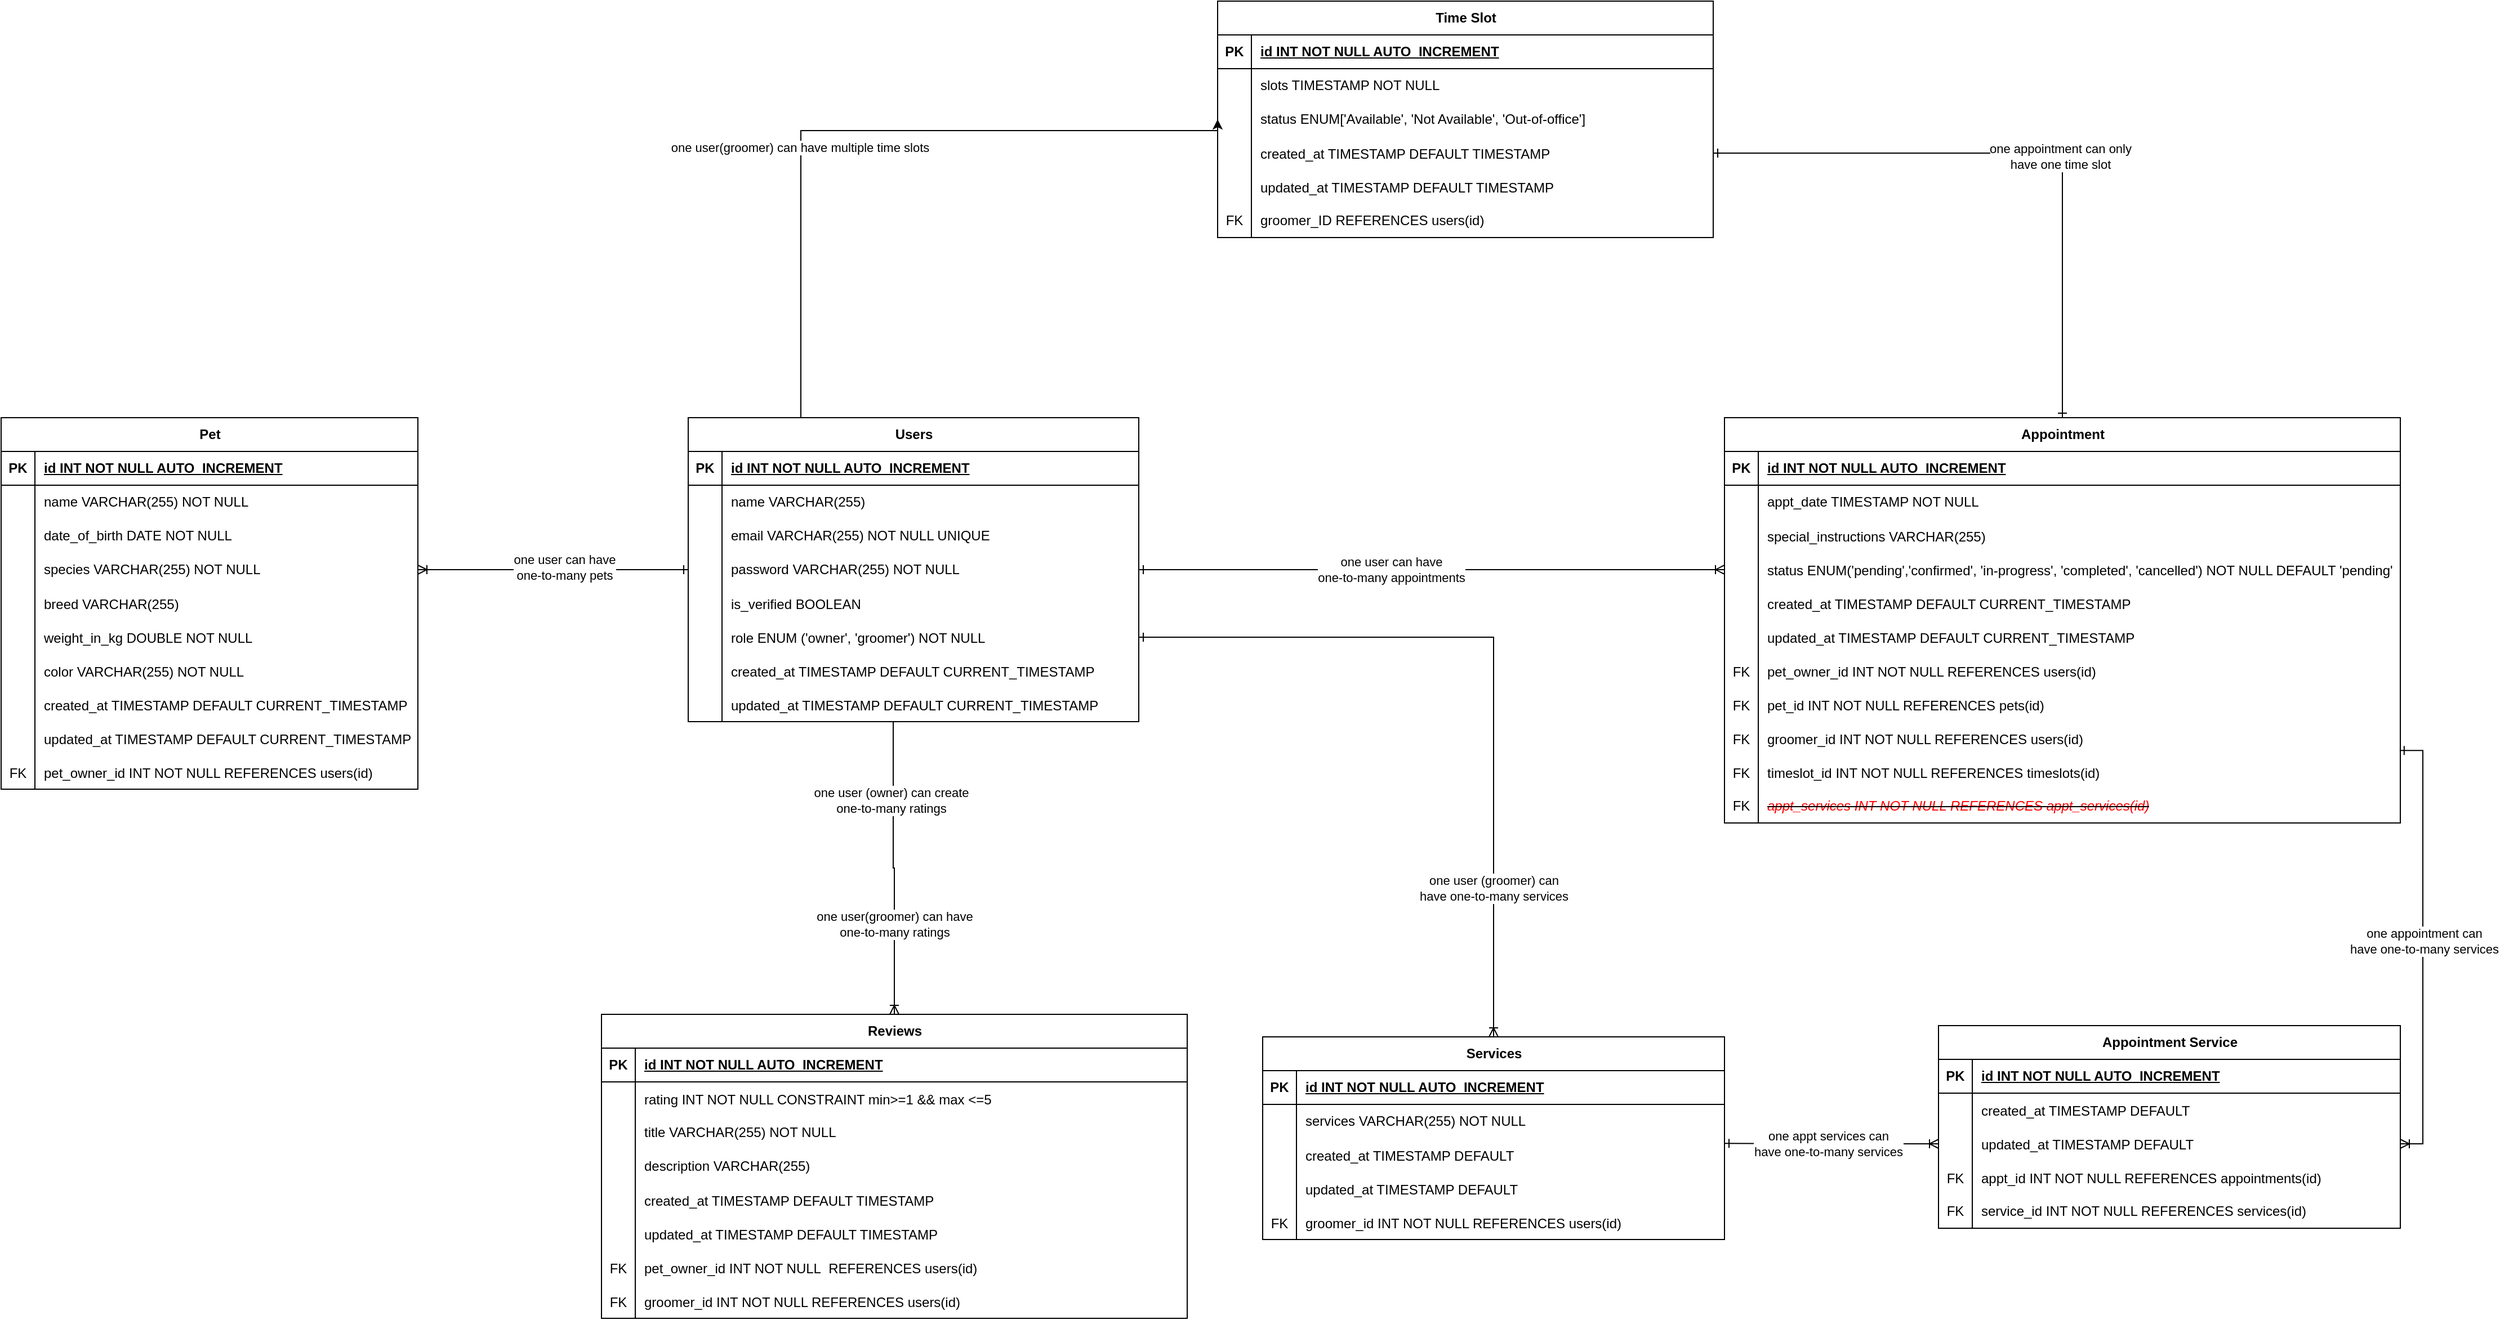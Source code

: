 <mxfile version="21.5.2" type="google">
  <diagram name="Page-1" id="826L51oagINwNXzItET5">
    <mxGraphModel grid="1" page="1" gridSize="10" guides="1" tooltips="1" connect="1" arrows="1" fold="1" pageScale="1" pageWidth="2339" pageHeight="3300" math="0" shadow="0">
      <root>
        <mxCell id="0" />
        <mxCell id="1" parent="0" />
        <mxCell id="08Q8L4CgJCVUT-CeVdN--1" value="Pet" style="shape=table;startSize=30;container=1;collapsible=1;childLayout=tableLayout;fixedRows=1;rowLines=0;fontStyle=1;align=center;resizeLast=1;html=1;" vertex="1" parent="1">
          <mxGeometry x="-450" y="80" width="370" height="330" as="geometry" />
        </mxCell>
        <mxCell id="08Q8L4CgJCVUT-CeVdN--2" value="" style="shape=tableRow;horizontal=0;startSize=0;swimlaneHead=0;swimlaneBody=0;fillColor=none;collapsible=0;dropTarget=0;points=[[0,0.5],[1,0.5]];portConstraint=eastwest;top=0;left=0;right=0;bottom=1;" vertex="1" parent="08Q8L4CgJCVUT-CeVdN--1">
          <mxGeometry y="30" width="370" height="30" as="geometry" />
        </mxCell>
        <mxCell id="08Q8L4CgJCVUT-CeVdN--3" value="PK" style="shape=partialRectangle;connectable=0;fillColor=none;top=0;left=0;bottom=0;right=0;fontStyle=1;overflow=hidden;whiteSpace=wrap;html=1;" vertex="1" parent="08Q8L4CgJCVUT-CeVdN--2">
          <mxGeometry width="30" height="30" as="geometry">
            <mxRectangle width="30" height="30" as="alternateBounds" />
          </mxGeometry>
        </mxCell>
        <mxCell id="08Q8L4CgJCVUT-CeVdN--4" value="id INT NOT NULL AUTO_INCREMENT" style="shape=partialRectangle;connectable=0;fillColor=none;top=0;left=0;bottom=0;right=0;align=left;spacingLeft=6;fontStyle=5;overflow=hidden;whiteSpace=wrap;html=1;" vertex="1" parent="08Q8L4CgJCVUT-CeVdN--2">
          <mxGeometry x="30" width="340" height="30" as="geometry">
            <mxRectangle width="340" height="30" as="alternateBounds" />
          </mxGeometry>
        </mxCell>
        <mxCell id="08Q8L4CgJCVUT-CeVdN--5" value="" style="shape=tableRow;horizontal=0;startSize=0;swimlaneHead=0;swimlaneBody=0;fillColor=none;collapsible=0;dropTarget=0;points=[[0,0.5],[1,0.5]];portConstraint=eastwest;top=0;left=0;right=0;bottom=0;" vertex="1" parent="08Q8L4CgJCVUT-CeVdN--1">
          <mxGeometry y="60" width="370" height="30" as="geometry" />
        </mxCell>
        <mxCell id="08Q8L4CgJCVUT-CeVdN--6" value="" style="shape=partialRectangle;connectable=0;fillColor=none;top=0;left=0;bottom=0;right=0;editable=1;overflow=hidden;whiteSpace=wrap;html=1;" vertex="1" parent="08Q8L4CgJCVUT-CeVdN--5">
          <mxGeometry width="30" height="30" as="geometry">
            <mxRectangle width="30" height="30" as="alternateBounds" />
          </mxGeometry>
        </mxCell>
        <mxCell id="08Q8L4CgJCVUT-CeVdN--7" value="name VARCHAR(255) NOT NULL" style="shape=partialRectangle;connectable=0;fillColor=none;top=0;left=0;bottom=0;right=0;align=left;spacingLeft=6;overflow=hidden;whiteSpace=wrap;html=1;" vertex="1" parent="08Q8L4CgJCVUT-CeVdN--5">
          <mxGeometry x="30" width="340" height="30" as="geometry">
            <mxRectangle width="340" height="30" as="alternateBounds" />
          </mxGeometry>
        </mxCell>
        <mxCell id="08Q8L4CgJCVUT-CeVdN--8" value="" style="shape=tableRow;horizontal=0;startSize=0;swimlaneHead=0;swimlaneBody=0;fillColor=none;collapsible=0;dropTarget=0;points=[[0,0.5],[1,0.5]];portConstraint=eastwest;top=0;left=0;right=0;bottom=0;" vertex="1" parent="08Q8L4CgJCVUT-CeVdN--1">
          <mxGeometry y="90" width="370" height="30" as="geometry" />
        </mxCell>
        <mxCell id="08Q8L4CgJCVUT-CeVdN--9" value="" style="shape=partialRectangle;connectable=0;fillColor=none;top=0;left=0;bottom=0;right=0;editable=1;overflow=hidden;whiteSpace=wrap;html=1;" vertex="1" parent="08Q8L4CgJCVUT-CeVdN--8">
          <mxGeometry width="30" height="30" as="geometry">
            <mxRectangle width="30" height="30" as="alternateBounds" />
          </mxGeometry>
        </mxCell>
        <mxCell id="08Q8L4CgJCVUT-CeVdN--10" value="date_of_birth DATE NOT NULL" style="shape=partialRectangle;connectable=0;fillColor=none;top=0;left=0;bottom=0;right=0;align=left;spacingLeft=6;overflow=hidden;whiteSpace=wrap;html=1;" vertex="1" parent="08Q8L4CgJCVUT-CeVdN--8">
          <mxGeometry x="30" width="340" height="30" as="geometry">
            <mxRectangle width="340" height="30" as="alternateBounds" />
          </mxGeometry>
        </mxCell>
        <mxCell id="08Q8L4CgJCVUT-CeVdN--11" value="" style="shape=tableRow;horizontal=0;startSize=0;swimlaneHead=0;swimlaneBody=0;fillColor=none;collapsible=0;dropTarget=0;points=[[0,0.5],[1,0.5]];portConstraint=eastwest;top=0;left=0;right=0;bottom=0;" vertex="1" parent="08Q8L4CgJCVUT-CeVdN--1">
          <mxGeometry y="120" width="370" height="30" as="geometry" />
        </mxCell>
        <mxCell id="08Q8L4CgJCVUT-CeVdN--12" value="" style="shape=partialRectangle;connectable=0;fillColor=none;top=0;left=0;bottom=0;right=0;editable=1;overflow=hidden;whiteSpace=wrap;html=1;" vertex="1" parent="08Q8L4CgJCVUT-CeVdN--11">
          <mxGeometry width="30" height="30" as="geometry">
            <mxRectangle width="30" height="30" as="alternateBounds" />
          </mxGeometry>
        </mxCell>
        <mxCell id="08Q8L4CgJCVUT-CeVdN--13" value="species VARCHAR(255) NOT NULL" style="shape=partialRectangle;connectable=0;fillColor=none;top=0;left=0;bottom=0;right=0;align=left;spacingLeft=6;overflow=hidden;whiteSpace=wrap;html=1;" vertex="1" parent="08Q8L4CgJCVUT-CeVdN--11">
          <mxGeometry x="30" width="340" height="30" as="geometry">
            <mxRectangle width="340" height="30" as="alternateBounds" />
          </mxGeometry>
        </mxCell>
        <mxCell id="08Q8L4CgJCVUT-CeVdN--14" value="" style="shape=tableRow;horizontal=0;startSize=0;swimlaneHead=0;swimlaneBody=0;fillColor=none;collapsible=0;dropTarget=0;points=[[0,0.5],[1,0.5]];portConstraint=eastwest;top=0;left=0;right=0;bottom=0;" vertex="1" parent="08Q8L4CgJCVUT-CeVdN--1">
          <mxGeometry y="150" width="370" height="30" as="geometry" />
        </mxCell>
        <mxCell id="08Q8L4CgJCVUT-CeVdN--15" value="" style="shape=partialRectangle;connectable=0;fillColor=none;top=0;left=0;bottom=0;right=0;editable=1;overflow=hidden;" vertex="1" parent="08Q8L4CgJCVUT-CeVdN--14">
          <mxGeometry width="30" height="30" as="geometry">
            <mxRectangle width="30" height="30" as="alternateBounds" />
          </mxGeometry>
        </mxCell>
        <mxCell id="08Q8L4CgJCVUT-CeVdN--16" value="breed VARCHAR(255) " style="shape=partialRectangle;connectable=0;fillColor=none;top=0;left=0;bottom=0;right=0;align=left;spacingLeft=6;overflow=hidden;" vertex="1" parent="08Q8L4CgJCVUT-CeVdN--14">
          <mxGeometry x="30" width="340" height="30" as="geometry">
            <mxRectangle width="340" height="30" as="alternateBounds" />
          </mxGeometry>
        </mxCell>
        <mxCell id="08Q8L4CgJCVUT-CeVdN--17" value="" style="shape=tableRow;horizontal=0;startSize=0;swimlaneHead=0;swimlaneBody=0;fillColor=none;collapsible=0;dropTarget=0;points=[[0,0.5],[1,0.5]];portConstraint=eastwest;top=0;left=0;right=0;bottom=0;" vertex="1" parent="08Q8L4CgJCVUT-CeVdN--1">
          <mxGeometry y="180" width="370" height="30" as="geometry" />
        </mxCell>
        <mxCell id="08Q8L4CgJCVUT-CeVdN--18" value="" style="shape=partialRectangle;connectable=0;fillColor=none;top=0;left=0;bottom=0;right=0;editable=1;overflow=hidden;" vertex="1" parent="08Q8L4CgJCVUT-CeVdN--17">
          <mxGeometry width="30" height="30" as="geometry">
            <mxRectangle width="30" height="30" as="alternateBounds" />
          </mxGeometry>
        </mxCell>
        <mxCell id="08Q8L4CgJCVUT-CeVdN--19" value="weight_in_kg DOUBLE NOT NULL" style="shape=partialRectangle;connectable=0;fillColor=none;top=0;left=0;bottom=0;right=0;align=left;spacingLeft=6;overflow=hidden;" vertex="1" parent="08Q8L4CgJCVUT-CeVdN--17">
          <mxGeometry x="30" width="340" height="30" as="geometry">
            <mxRectangle width="340" height="30" as="alternateBounds" />
          </mxGeometry>
        </mxCell>
        <mxCell id="08Q8L4CgJCVUT-CeVdN--20" value="" style="shape=tableRow;horizontal=0;startSize=0;swimlaneHead=0;swimlaneBody=0;fillColor=none;collapsible=0;dropTarget=0;points=[[0,0.5],[1,0.5]];portConstraint=eastwest;top=0;left=0;right=0;bottom=0;" vertex="1" parent="08Q8L4CgJCVUT-CeVdN--1">
          <mxGeometry y="210" width="370" height="30" as="geometry" />
        </mxCell>
        <mxCell id="08Q8L4CgJCVUT-CeVdN--21" value="" style="shape=partialRectangle;connectable=0;fillColor=none;top=0;left=0;bottom=0;right=0;editable=1;overflow=hidden;" vertex="1" parent="08Q8L4CgJCVUT-CeVdN--20">
          <mxGeometry width="30" height="30" as="geometry">
            <mxRectangle width="30" height="30" as="alternateBounds" />
          </mxGeometry>
        </mxCell>
        <mxCell id="08Q8L4CgJCVUT-CeVdN--22" value="color VARCHAR(255) NOT NULL" style="shape=partialRectangle;connectable=0;fillColor=none;top=0;left=0;bottom=0;right=0;align=left;spacingLeft=6;overflow=hidden;" vertex="1" parent="08Q8L4CgJCVUT-CeVdN--20">
          <mxGeometry x="30" width="340" height="30" as="geometry">
            <mxRectangle width="340" height="30" as="alternateBounds" />
          </mxGeometry>
        </mxCell>
        <mxCell id="08Q8L4CgJCVUT-CeVdN--157" value="" style="shape=tableRow;horizontal=0;startSize=0;swimlaneHead=0;swimlaneBody=0;fillColor=none;collapsible=0;dropTarget=0;points=[[0,0.5],[1,0.5]];portConstraint=eastwest;top=0;left=0;right=0;bottom=0;" vertex="1" parent="08Q8L4CgJCVUT-CeVdN--1">
          <mxGeometry y="240" width="370" height="30" as="geometry" />
        </mxCell>
        <mxCell id="08Q8L4CgJCVUT-CeVdN--158" value="" style="shape=partialRectangle;connectable=0;fillColor=none;top=0;left=0;bottom=0;right=0;editable=1;overflow=hidden;" vertex="1" parent="08Q8L4CgJCVUT-CeVdN--157">
          <mxGeometry width="30" height="30" as="geometry">
            <mxRectangle width="30" height="30" as="alternateBounds" />
          </mxGeometry>
        </mxCell>
        <mxCell id="08Q8L4CgJCVUT-CeVdN--159" value="created_at TIMESTAMP DEFAULT CURRENT_TIMESTAMP" style="shape=partialRectangle;connectable=0;fillColor=none;top=0;left=0;bottom=0;right=0;align=left;spacingLeft=6;overflow=hidden;" vertex="1" parent="08Q8L4CgJCVUT-CeVdN--157">
          <mxGeometry x="30" width="340" height="30" as="geometry">
            <mxRectangle width="340" height="30" as="alternateBounds" />
          </mxGeometry>
        </mxCell>
        <mxCell id="08Q8L4CgJCVUT-CeVdN--160" value="" style="shape=tableRow;horizontal=0;startSize=0;swimlaneHead=0;swimlaneBody=0;fillColor=none;collapsible=0;dropTarget=0;points=[[0,0.5],[1,0.5]];portConstraint=eastwest;top=0;left=0;right=0;bottom=0;" vertex="1" parent="08Q8L4CgJCVUT-CeVdN--1">
          <mxGeometry y="270" width="370" height="30" as="geometry" />
        </mxCell>
        <mxCell id="08Q8L4CgJCVUT-CeVdN--161" value="" style="shape=partialRectangle;connectable=0;fillColor=none;top=0;left=0;bottom=0;right=0;editable=1;overflow=hidden;" vertex="1" parent="08Q8L4CgJCVUT-CeVdN--160">
          <mxGeometry width="30" height="30" as="geometry">
            <mxRectangle width="30" height="30" as="alternateBounds" />
          </mxGeometry>
        </mxCell>
        <mxCell id="08Q8L4CgJCVUT-CeVdN--162" value="updated_at TIMESTAMP DEFAULT CURRENT_TIMESTAMP" style="shape=partialRectangle;connectable=0;fillColor=none;top=0;left=0;bottom=0;right=0;align=left;spacingLeft=6;overflow=hidden;" vertex="1" parent="08Q8L4CgJCVUT-CeVdN--160">
          <mxGeometry x="30" width="340" height="30" as="geometry">
            <mxRectangle width="340" height="30" as="alternateBounds" />
          </mxGeometry>
        </mxCell>
        <mxCell id="08Q8L4CgJCVUT-CeVdN--192" value="" style="shape=tableRow;horizontal=0;startSize=0;swimlaneHead=0;swimlaneBody=0;fillColor=none;collapsible=0;dropTarget=0;points=[[0,0.5],[1,0.5]];portConstraint=eastwest;top=0;left=0;right=0;bottom=0;" vertex="1" parent="08Q8L4CgJCVUT-CeVdN--1">
          <mxGeometry y="300" width="370" height="30" as="geometry" />
        </mxCell>
        <mxCell id="08Q8L4CgJCVUT-CeVdN--193" value="FK" style="shape=partialRectangle;connectable=0;fillColor=none;top=0;left=0;bottom=0;right=0;editable=1;overflow=hidden;" vertex="1" parent="08Q8L4CgJCVUT-CeVdN--192">
          <mxGeometry width="30" height="30" as="geometry">
            <mxRectangle width="30" height="30" as="alternateBounds" />
          </mxGeometry>
        </mxCell>
        <mxCell id="08Q8L4CgJCVUT-CeVdN--194" value="pet_owner_id INT NOT NULL REFERENCES users(id)" style="shape=partialRectangle;connectable=0;fillColor=none;top=0;left=0;bottom=0;right=0;align=left;spacingLeft=6;overflow=hidden;" vertex="1" parent="08Q8L4CgJCVUT-CeVdN--192">
          <mxGeometry x="30" width="340" height="30" as="geometry">
            <mxRectangle width="340" height="30" as="alternateBounds" />
          </mxGeometry>
        </mxCell>
        <mxCell id="08Q8L4CgJCVUT-CeVdN--196" style="edgeStyle=orthogonalEdgeStyle;rounded=0;orthogonalLoop=1;jettySize=auto;html=1;entryX=1;entryY=0.5;entryDx=0;entryDy=0;startArrow=ERone;startFill=0;endArrow=ERone;endFill=0;" edge="1" parent="1" source="08Q8L4CgJCVUT-CeVdN--23" target="08Q8L4CgJCVUT-CeVdN--178">
          <mxGeometry relative="1" as="geometry" />
        </mxCell>
        <mxCell id="08Q8L4CgJCVUT-CeVdN--198" value="one appointment can only &lt;br&gt;have one time slot" style="edgeLabel;html=1;align=center;verticalAlign=middle;resizable=0;points=[];" connectable="0" vertex="1" parent="08Q8L4CgJCVUT-CeVdN--196">
          <mxGeometry x="-0.131" y="2" relative="1" as="geometry">
            <mxPoint y="1" as="offset" />
          </mxGeometry>
        </mxCell>
        <mxCell id="WkLlSgYCw5nGaeiP6iJk-9" style="edgeStyle=orthogonalEdgeStyle;rounded=0;orthogonalLoop=1;jettySize=auto;html=1;entryX=1;entryY=0.5;entryDx=0;entryDy=0;endArrow=ERoneToMany;endFill=0;startArrow=ERone;startFill=0;exitX=0.999;exitY=0.854;exitDx=0;exitDy=0;exitPerimeter=0;" edge="1" parent="1" source="08Q8L4CgJCVUT-CeVdN--48" target="08Q8L4CgJCVUT-CeVdN--239">
          <mxGeometry relative="1" as="geometry">
            <mxPoint x="1474" y="500" as="sourcePoint" />
            <mxPoint x="1474.09" y="620.54" as="targetPoint" />
          </mxGeometry>
        </mxCell>
        <mxCell id="WkLlSgYCw5nGaeiP6iJk-10" value="one appointment can&lt;br&gt;have one-to-many services" style="edgeLabel;html=1;align=center;verticalAlign=middle;resizable=0;points=[];" connectable="0" vertex="1" parent="WkLlSgYCw5nGaeiP6iJk-9">
          <mxGeometry x="-0.026" y="1" relative="1" as="geometry">
            <mxPoint as="offset" />
          </mxGeometry>
        </mxCell>
        <mxCell id="08Q8L4CgJCVUT-CeVdN--23" value="Appointment" style="shape=table;startSize=30;container=1;collapsible=1;childLayout=tableLayout;fixedRows=1;rowLines=0;fontStyle=1;align=center;resizeLast=1;html=1;" vertex="1" parent="1">
          <mxGeometry x="1080" y="80" width="600" height="360" as="geometry" />
        </mxCell>
        <mxCell id="08Q8L4CgJCVUT-CeVdN--24" value="" style="shape=tableRow;horizontal=0;startSize=0;swimlaneHead=0;swimlaneBody=0;fillColor=none;collapsible=0;dropTarget=0;points=[[0,0.5],[1,0.5]];portConstraint=eastwest;top=0;left=0;right=0;bottom=1;" vertex="1" parent="08Q8L4CgJCVUT-CeVdN--23">
          <mxGeometry y="30" width="600" height="30" as="geometry" />
        </mxCell>
        <mxCell id="08Q8L4CgJCVUT-CeVdN--25" value="PK" style="shape=partialRectangle;connectable=0;fillColor=none;top=0;left=0;bottom=0;right=0;fontStyle=1;overflow=hidden;whiteSpace=wrap;html=1;" vertex="1" parent="08Q8L4CgJCVUT-CeVdN--24">
          <mxGeometry width="30" height="30" as="geometry">
            <mxRectangle width="30" height="30" as="alternateBounds" />
          </mxGeometry>
        </mxCell>
        <mxCell id="08Q8L4CgJCVUT-CeVdN--26" value="id INT NOT NULL AUTO_INCREMENT" style="shape=partialRectangle;connectable=0;fillColor=none;top=0;left=0;bottom=0;right=0;align=left;spacingLeft=6;fontStyle=5;overflow=hidden;whiteSpace=wrap;html=1;" vertex="1" parent="08Q8L4CgJCVUT-CeVdN--24">
          <mxGeometry x="30" width="570" height="30" as="geometry">
            <mxRectangle width="570" height="30" as="alternateBounds" />
          </mxGeometry>
        </mxCell>
        <mxCell id="08Q8L4CgJCVUT-CeVdN--30" value="" style="shape=tableRow;horizontal=0;startSize=0;swimlaneHead=0;swimlaneBody=0;fillColor=none;collapsible=0;dropTarget=0;points=[[0,0.5],[1,0.5]];portConstraint=eastwest;top=0;left=0;right=0;bottom=0;" vertex="1" parent="08Q8L4CgJCVUT-CeVdN--23">
          <mxGeometry y="60" width="600" height="30" as="geometry" />
        </mxCell>
        <mxCell id="08Q8L4CgJCVUT-CeVdN--31" value="" style="shape=partialRectangle;connectable=0;fillColor=none;top=0;left=0;bottom=0;right=0;editable=1;overflow=hidden;whiteSpace=wrap;html=1;" vertex="1" parent="08Q8L4CgJCVUT-CeVdN--30">
          <mxGeometry width="30" height="30" as="geometry">
            <mxRectangle width="30" height="30" as="alternateBounds" />
          </mxGeometry>
        </mxCell>
        <mxCell id="08Q8L4CgJCVUT-CeVdN--32" value="appt_date TIMESTAMP NOT NULL" style="shape=partialRectangle;connectable=0;fillColor=none;top=0;left=0;bottom=0;right=0;align=left;spacingLeft=6;overflow=hidden;whiteSpace=wrap;html=1;" vertex="1" parent="08Q8L4CgJCVUT-CeVdN--30">
          <mxGeometry x="30" width="570" height="30" as="geometry">
            <mxRectangle width="570" height="30" as="alternateBounds" />
          </mxGeometry>
        </mxCell>
        <mxCell id="08Q8L4CgJCVUT-CeVdN--39" value="" style="shape=tableRow;horizontal=0;startSize=0;swimlaneHead=0;swimlaneBody=0;fillColor=none;collapsible=0;dropTarget=0;points=[[0,0.5],[1,0.5]];portConstraint=eastwest;top=0;left=0;right=0;bottom=0;" vertex="1" parent="08Q8L4CgJCVUT-CeVdN--23">
          <mxGeometry y="90" width="600" height="30" as="geometry" />
        </mxCell>
        <mxCell id="08Q8L4CgJCVUT-CeVdN--40" value="" style="shape=partialRectangle;connectable=0;fillColor=none;top=0;left=0;bottom=0;right=0;editable=1;overflow=hidden;" vertex="1" parent="08Q8L4CgJCVUT-CeVdN--39">
          <mxGeometry width="30" height="30" as="geometry">
            <mxRectangle width="30" height="30" as="alternateBounds" />
          </mxGeometry>
        </mxCell>
        <mxCell id="08Q8L4CgJCVUT-CeVdN--41" value="special_instructions VARCHAR(255)" style="shape=partialRectangle;connectable=0;fillColor=none;top=0;left=0;bottom=0;right=0;align=left;spacingLeft=6;overflow=hidden;" vertex="1" parent="08Q8L4CgJCVUT-CeVdN--39">
          <mxGeometry x="30" width="570" height="30" as="geometry">
            <mxRectangle width="570" height="30" as="alternateBounds" />
          </mxGeometry>
        </mxCell>
        <mxCell id="08Q8L4CgJCVUT-CeVdN--42" value="" style="shape=tableRow;horizontal=0;startSize=0;swimlaneHead=0;swimlaneBody=0;fillColor=none;collapsible=0;dropTarget=0;points=[[0,0.5],[1,0.5]];portConstraint=eastwest;top=0;left=0;right=0;bottom=0;" vertex="1" parent="08Q8L4CgJCVUT-CeVdN--23">
          <mxGeometry y="120" width="600" height="30" as="geometry" />
        </mxCell>
        <mxCell id="08Q8L4CgJCVUT-CeVdN--43" value="" style="shape=partialRectangle;connectable=0;fillColor=none;top=0;left=0;bottom=0;right=0;editable=1;overflow=hidden;" vertex="1" parent="08Q8L4CgJCVUT-CeVdN--42">
          <mxGeometry width="30" height="30" as="geometry">
            <mxRectangle width="30" height="30" as="alternateBounds" />
          </mxGeometry>
        </mxCell>
        <mxCell id="08Q8L4CgJCVUT-CeVdN--44" value="status ENUM(&#39;pending&#39;,&#39;confirmed&#39;, &#39;in-progress&#39;, &#39;completed&#39;, &#39;cancelled&#39;) NOT NULL DEFAULT &#39;pending&#39;" style="shape=partialRectangle;connectable=0;fillColor=none;top=0;left=0;bottom=0;right=0;align=left;spacingLeft=6;overflow=hidden;" vertex="1" parent="08Q8L4CgJCVUT-CeVdN--42">
          <mxGeometry x="30" width="570" height="30" as="geometry">
            <mxRectangle width="570" height="30" as="alternateBounds" />
          </mxGeometry>
        </mxCell>
        <mxCell id="08Q8L4CgJCVUT-CeVdN--151" value="" style="shape=tableRow;horizontal=0;startSize=0;swimlaneHead=0;swimlaneBody=0;fillColor=none;collapsible=0;dropTarget=0;points=[[0,0.5],[1,0.5]];portConstraint=eastwest;top=0;left=0;right=0;bottom=0;" vertex="1" parent="08Q8L4CgJCVUT-CeVdN--23">
          <mxGeometry y="150" width="600" height="30" as="geometry" />
        </mxCell>
        <mxCell id="08Q8L4CgJCVUT-CeVdN--152" value="" style="shape=partialRectangle;connectable=0;fillColor=none;top=0;left=0;bottom=0;right=0;editable=1;overflow=hidden;" vertex="1" parent="08Q8L4CgJCVUT-CeVdN--151">
          <mxGeometry width="30" height="30" as="geometry">
            <mxRectangle width="30" height="30" as="alternateBounds" />
          </mxGeometry>
        </mxCell>
        <mxCell id="08Q8L4CgJCVUT-CeVdN--153" value="created_at TIMESTAMP DEFAULT CURRENT_TIMESTAMP" style="shape=partialRectangle;connectable=0;fillColor=none;top=0;left=0;bottom=0;right=0;align=left;spacingLeft=6;overflow=hidden;" vertex="1" parent="08Q8L4CgJCVUT-CeVdN--151">
          <mxGeometry x="30" width="570" height="30" as="geometry">
            <mxRectangle width="570" height="30" as="alternateBounds" />
          </mxGeometry>
        </mxCell>
        <mxCell id="08Q8L4CgJCVUT-CeVdN--154" value="" style="shape=tableRow;horizontal=0;startSize=0;swimlaneHead=0;swimlaneBody=0;fillColor=none;collapsible=0;dropTarget=0;points=[[0,0.5],[1,0.5]];portConstraint=eastwest;top=0;left=0;right=0;bottom=0;" vertex="1" parent="08Q8L4CgJCVUT-CeVdN--23">
          <mxGeometry y="180" width="600" height="30" as="geometry" />
        </mxCell>
        <mxCell id="08Q8L4CgJCVUT-CeVdN--155" value="" style="shape=partialRectangle;connectable=0;fillColor=none;top=0;left=0;bottom=0;right=0;editable=1;overflow=hidden;" vertex="1" parent="08Q8L4CgJCVUT-CeVdN--154">
          <mxGeometry width="30" height="30" as="geometry">
            <mxRectangle width="30" height="30" as="alternateBounds" />
          </mxGeometry>
        </mxCell>
        <mxCell id="08Q8L4CgJCVUT-CeVdN--156" value="updated_at TIMESTAMP DEFAULT CURRENT_TIMESTAMP" style="shape=partialRectangle;connectable=0;fillColor=none;top=0;left=0;bottom=0;right=0;align=left;spacingLeft=6;overflow=hidden;" vertex="1" parent="08Q8L4CgJCVUT-CeVdN--154">
          <mxGeometry x="30" width="570" height="30" as="geometry">
            <mxRectangle width="570" height="30" as="alternateBounds" />
          </mxGeometry>
        </mxCell>
        <mxCell id="08Q8L4CgJCVUT-CeVdN--45" value="" style="shape=tableRow;horizontal=0;startSize=0;swimlaneHead=0;swimlaneBody=0;fillColor=none;collapsible=0;dropTarget=0;points=[[0,0.5],[1,0.5]];portConstraint=eastwest;top=0;left=0;right=0;bottom=0;" vertex="1" parent="08Q8L4CgJCVUT-CeVdN--23">
          <mxGeometry y="210" width="600" height="30" as="geometry" />
        </mxCell>
        <mxCell id="08Q8L4CgJCVUT-CeVdN--46" value="FK" style="shape=partialRectangle;connectable=0;fillColor=none;top=0;left=0;bottom=0;right=0;editable=1;overflow=hidden;" vertex="1" parent="08Q8L4CgJCVUT-CeVdN--45">
          <mxGeometry width="30" height="30" as="geometry">
            <mxRectangle width="30" height="30" as="alternateBounds" />
          </mxGeometry>
        </mxCell>
        <mxCell id="08Q8L4CgJCVUT-CeVdN--47" value="pet_owner_id INT NOT NULL REFERENCES users(id)" style="shape=partialRectangle;connectable=0;fillColor=none;top=0;left=0;bottom=0;right=0;align=left;spacingLeft=6;overflow=hidden;" vertex="1" parent="08Q8L4CgJCVUT-CeVdN--45">
          <mxGeometry x="30" width="570" height="30" as="geometry">
            <mxRectangle width="570" height="30" as="alternateBounds" />
          </mxGeometry>
        </mxCell>
        <mxCell id="08Q8L4CgJCVUT-CeVdN--51" value="" style="shape=tableRow;horizontal=0;startSize=0;swimlaneHead=0;swimlaneBody=0;fillColor=none;collapsible=0;dropTarget=0;points=[[0,0.5],[1,0.5]];portConstraint=eastwest;top=0;left=0;right=0;bottom=0;" vertex="1" parent="08Q8L4CgJCVUT-CeVdN--23">
          <mxGeometry y="240" width="600" height="30" as="geometry" />
        </mxCell>
        <mxCell id="08Q8L4CgJCVUT-CeVdN--52" value="FK" style="shape=partialRectangle;connectable=0;fillColor=none;top=0;left=0;bottom=0;right=0;editable=1;overflow=hidden;" vertex="1" parent="08Q8L4CgJCVUT-CeVdN--51">
          <mxGeometry width="30" height="30" as="geometry">
            <mxRectangle width="30" height="30" as="alternateBounds" />
          </mxGeometry>
        </mxCell>
        <mxCell id="08Q8L4CgJCVUT-CeVdN--53" value="pet_id INT NOT NULL REFERENCES pets(id)" style="shape=partialRectangle;connectable=0;fillColor=none;top=0;left=0;bottom=0;right=0;align=left;spacingLeft=6;overflow=hidden;" vertex="1" parent="08Q8L4CgJCVUT-CeVdN--51">
          <mxGeometry x="30" width="570" height="30" as="geometry">
            <mxRectangle width="570" height="30" as="alternateBounds" />
          </mxGeometry>
        </mxCell>
        <mxCell id="08Q8L4CgJCVUT-CeVdN--48" value="" style="shape=tableRow;horizontal=0;startSize=0;swimlaneHead=0;swimlaneBody=0;fillColor=none;collapsible=0;dropTarget=0;points=[[0,0.5],[1,0.5]];portConstraint=eastwest;top=0;left=0;right=0;bottom=0;" vertex="1" parent="08Q8L4CgJCVUT-CeVdN--23">
          <mxGeometry y="270" width="600" height="30" as="geometry" />
        </mxCell>
        <mxCell id="08Q8L4CgJCVUT-CeVdN--49" value="FK" style="shape=partialRectangle;connectable=0;fillColor=none;top=0;left=0;bottom=0;right=0;editable=1;overflow=hidden;" vertex="1" parent="08Q8L4CgJCVUT-CeVdN--48">
          <mxGeometry width="30" height="30" as="geometry">
            <mxRectangle width="30" height="30" as="alternateBounds" />
          </mxGeometry>
        </mxCell>
        <mxCell id="08Q8L4CgJCVUT-CeVdN--50" value="groomer_id INT NOT NULL REFERENCES users(id)" style="shape=partialRectangle;connectable=0;fillColor=none;top=0;left=0;bottom=0;right=0;align=left;spacingLeft=6;overflow=hidden;" vertex="1" parent="08Q8L4CgJCVUT-CeVdN--48">
          <mxGeometry x="30" width="570" height="30" as="geometry">
            <mxRectangle width="570" height="30" as="alternateBounds" />
          </mxGeometry>
        </mxCell>
        <mxCell id="WkLlSgYCw5nGaeiP6iJk-1" value="" style="shape=tableRow;horizontal=0;startSize=0;swimlaneHead=0;swimlaneBody=0;fillColor=none;collapsible=0;dropTarget=0;points=[[0,0.5],[1,0.5]];portConstraint=eastwest;top=0;left=0;right=0;bottom=0;" vertex="1" parent="08Q8L4CgJCVUT-CeVdN--23">
          <mxGeometry y="300" width="600" height="30" as="geometry" />
        </mxCell>
        <mxCell id="WkLlSgYCw5nGaeiP6iJk-2" value="FK" style="shape=partialRectangle;connectable=0;fillColor=none;top=0;left=0;bottom=0;right=0;editable=1;overflow=hidden;" vertex="1" parent="WkLlSgYCw5nGaeiP6iJk-1">
          <mxGeometry width="30" height="30" as="geometry">
            <mxRectangle width="30" height="30" as="alternateBounds" />
          </mxGeometry>
        </mxCell>
        <mxCell id="WkLlSgYCw5nGaeiP6iJk-3" value="timeslot_id INT NOT NULL REFERENCES timeslots(id)" style="shape=partialRectangle;connectable=0;fillColor=none;top=0;left=0;bottom=0;right=0;align=left;spacingLeft=6;overflow=hidden;" vertex="1" parent="WkLlSgYCw5nGaeiP6iJk-1">
          <mxGeometry x="30" width="570" height="30" as="geometry">
            <mxRectangle width="570" height="30" as="alternateBounds" />
          </mxGeometry>
        </mxCell>
        <mxCell id="WkLlSgYCw5nGaeiP6iJk-34" value="" style="shape=tableRow;horizontal=0;startSize=0;swimlaneHead=0;swimlaneBody=0;fillColor=none;collapsible=0;dropTarget=0;points=[[0,0.5],[1,0.5]];portConstraint=eastwest;top=0;left=0;right=0;bottom=0;fontStyle=2;fontColor=#FF0000;" vertex="1" parent="08Q8L4CgJCVUT-CeVdN--23">
          <mxGeometry y="330" width="600" height="30" as="geometry" />
        </mxCell>
        <mxCell id="WkLlSgYCw5nGaeiP6iJk-35" value="FK" style="shape=partialRectangle;connectable=0;fillColor=none;top=0;left=0;bottom=0;right=0;fontStyle=0;overflow=hidden;whiteSpace=wrap;html=1;" vertex="1" parent="WkLlSgYCw5nGaeiP6iJk-34">
          <mxGeometry width="30" height="30" as="geometry">
            <mxRectangle width="30" height="30" as="alternateBounds" />
          </mxGeometry>
        </mxCell>
        <mxCell id="WkLlSgYCw5nGaeiP6iJk-36" value="&lt;i&gt;&lt;strike&gt;&lt;font color=&quot;#ff0000&quot;&gt;appt_services INT NOT NULL REFERENCES appt_services(id)&lt;/font&gt;&lt;/strike&gt;&lt;/i&gt;" style="shape=partialRectangle;connectable=0;fillColor=none;top=0;left=0;bottom=0;right=0;align=left;spacingLeft=6;fontStyle=0;overflow=hidden;whiteSpace=wrap;html=1;" vertex="1" parent="WkLlSgYCw5nGaeiP6iJk-34">
          <mxGeometry x="30" width="570" height="30" as="geometry">
            <mxRectangle width="570" height="30" as="alternateBounds" />
          </mxGeometry>
        </mxCell>
        <mxCell id="08Q8L4CgJCVUT-CeVdN--195" style="edgeStyle=orthogonalEdgeStyle;rounded=0;orthogonalLoop=1;jettySize=auto;html=1;entryX=1;entryY=0.5;entryDx=0;entryDy=0;endArrow=ERoneToMany;endFill=0;startArrow=ERone;startFill=0;" edge="1" parent="1" source="08Q8L4CgJCVUT-CeVdN--54" target="08Q8L4CgJCVUT-CeVdN--11">
          <mxGeometry relative="1" as="geometry" />
        </mxCell>
        <mxCell id="08Q8L4CgJCVUT-CeVdN--197" style="edgeStyle=orthogonalEdgeStyle;rounded=0;orthogonalLoop=1;jettySize=auto;html=1;entryX=0;entryY=0.5;entryDx=0;entryDy=0;" edge="1" parent="1" source="08Q8L4CgJCVUT-CeVdN--54" target="08Q8L4CgJCVUT-CeVdN--83">
          <mxGeometry relative="1" as="geometry">
            <Array as="points">
              <mxPoint x="260" y="-175" />
            </Array>
          </mxGeometry>
        </mxCell>
        <mxCell id="08Q8L4CgJCVUT-CeVdN--199" value="one user(groomer) can have multiple time slots" style="edgeLabel;html=1;align=center;verticalAlign=middle;resizable=0;points=[];" connectable="0" vertex="1" parent="08Q8L4CgJCVUT-CeVdN--197">
          <mxGeometry x="-0.239" y="1" relative="1" as="geometry">
            <mxPoint y="1" as="offset" />
          </mxGeometry>
        </mxCell>
        <mxCell id="08Q8L4CgJCVUT-CeVdN--204" style="edgeStyle=orthogonalEdgeStyle;rounded=0;orthogonalLoop=1;jettySize=auto;html=1;startArrow=baseDash;startFill=0;endArrow=ERoneToMany;endFill=0;exitX=0.455;exitY=1.001;exitDx=0;exitDy=0;exitPerimeter=0;" edge="1" parent="1" source="08Q8L4CgJCVUT-CeVdN--148" target="08Q8L4CgJCVUT-CeVdN--126">
          <mxGeometry relative="1" as="geometry">
            <mxPoint x="299.56" y="600.72" as="targetPoint" />
          </mxGeometry>
        </mxCell>
        <mxCell id="08Q8L4CgJCVUT-CeVdN--54" value="Users" style="shape=table;startSize=30;container=1;collapsible=1;childLayout=tableLayout;fixedRows=1;rowLines=0;fontStyle=1;align=center;resizeLast=1;html=1;" vertex="1" parent="1">
          <mxGeometry x="160" y="80" width="400" height="270" as="geometry" />
        </mxCell>
        <mxCell id="08Q8L4CgJCVUT-CeVdN--55" value="" style="shape=tableRow;horizontal=0;startSize=0;swimlaneHead=0;swimlaneBody=0;fillColor=none;collapsible=0;dropTarget=0;points=[[0,0.5],[1,0.5]];portConstraint=eastwest;top=0;left=0;right=0;bottom=1;" vertex="1" parent="08Q8L4CgJCVUT-CeVdN--54">
          <mxGeometry y="30" width="400" height="30" as="geometry" />
        </mxCell>
        <mxCell id="08Q8L4CgJCVUT-CeVdN--56" value="PK" style="shape=partialRectangle;connectable=0;fillColor=none;top=0;left=0;bottom=0;right=0;fontStyle=1;overflow=hidden;whiteSpace=wrap;html=1;" vertex="1" parent="08Q8L4CgJCVUT-CeVdN--55">
          <mxGeometry width="30" height="30" as="geometry">
            <mxRectangle width="30" height="30" as="alternateBounds" />
          </mxGeometry>
        </mxCell>
        <mxCell id="08Q8L4CgJCVUT-CeVdN--57" value="id INT NOT NULL AUTO_INCREMENT" style="shape=partialRectangle;connectable=0;fillColor=none;top=0;left=0;bottom=0;right=0;align=left;spacingLeft=6;fontStyle=5;overflow=hidden;whiteSpace=wrap;html=1;" vertex="1" parent="08Q8L4CgJCVUT-CeVdN--55">
          <mxGeometry x="30" width="370" height="30" as="geometry">
            <mxRectangle width="370" height="30" as="alternateBounds" />
          </mxGeometry>
        </mxCell>
        <mxCell id="08Q8L4CgJCVUT-CeVdN--58" value="" style="shape=tableRow;horizontal=0;startSize=0;swimlaneHead=0;swimlaneBody=0;fillColor=none;collapsible=0;dropTarget=0;points=[[0,0.5],[1,0.5]];portConstraint=eastwest;top=0;left=0;right=0;bottom=0;" vertex="1" parent="08Q8L4CgJCVUT-CeVdN--54">
          <mxGeometry y="60" width="400" height="30" as="geometry" />
        </mxCell>
        <mxCell id="08Q8L4CgJCVUT-CeVdN--59" value="" style="shape=partialRectangle;connectable=0;fillColor=none;top=0;left=0;bottom=0;right=0;editable=1;overflow=hidden;whiteSpace=wrap;html=1;" vertex="1" parent="08Q8L4CgJCVUT-CeVdN--58">
          <mxGeometry width="30" height="30" as="geometry">
            <mxRectangle width="30" height="30" as="alternateBounds" />
          </mxGeometry>
        </mxCell>
        <mxCell id="08Q8L4CgJCVUT-CeVdN--60" value="name VARCHAR(255)" style="shape=partialRectangle;connectable=0;fillColor=none;top=0;left=0;bottom=0;right=0;align=left;spacingLeft=6;overflow=hidden;whiteSpace=wrap;html=1;" vertex="1" parent="08Q8L4CgJCVUT-CeVdN--58">
          <mxGeometry x="30" width="370" height="30" as="geometry">
            <mxRectangle width="370" height="30" as="alternateBounds" />
          </mxGeometry>
        </mxCell>
        <mxCell id="08Q8L4CgJCVUT-CeVdN--61" value="" style="shape=tableRow;horizontal=0;startSize=0;swimlaneHead=0;swimlaneBody=0;fillColor=none;collapsible=0;dropTarget=0;points=[[0,0.5],[1,0.5]];portConstraint=eastwest;top=0;left=0;right=0;bottom=0;" vertex="1" parent="08Q8L4CgJCVUT-CeVdN--54">
          <mxGeometry y="90" width="400" height="30" as="geometry" />
        </mxCell>
        <mxCell id="08Q8L4CgJCVUT-CeVdN--62" value="" style="shape=partialRectangle;connectable=0;fillColor=none;top=0;left=0;bottom=0;right=0;editable=1;overflow=hidden;whiteSpace=wrap;html=1;" vertex="1" parent="08Q8L4CgJCVUT-CeVdN--61">
          <mxGeometry width="30" height="30" as="geometry">
            <mxRectangle width="30" height="30" as="alternateBounds" />
          </mxGeometry>
        </mxCell>
        <mxCell id="08Q8L4CgJCVUT-CeVdN--63" value="email VARCHAR(255) NOT NULL UNIQUE" style="shape=partialRectangle;connectable=0;fillColor=none;top=0;left=0;bottom=0;right=0;align=left;spacingLeft=6;overflow=hidden;whiteSpace=wrap;html=1;" vertex="1" parent="08Q8L4CgJCVUT-CeVdN--61">
          <mxGeometry x="30" width="370" height="30" as="geometry">
            <mxRectangle width="370" height="30" as="alternateBounds" />
          </mxGeometry>
        </mxCell>
        <mxCell id="08Q8L4CgJCVUT-CeVdN--64" value="" style="shape=tableRow;horizontal=0;startSize=0;swimlaneHead=0;swimlaneBody=0;fillColor=none;collapsible=0;dropTarget=0;points=[[0,0.5],[1,0.5]];portConstraint=eastwest;top=0;left=0;right=0;bottom=0;" vertex="1" parent="08Q8L4CgJCVUT-CeVdN--54">
          <mxGeometry y="120" width="400" height="30" as="geometry" />
        </mxCell>
        <mxCell id="08Q8L4CgJCVUT-CeVdN--65" value="" style="shape=partialRectangle;connectable=0;fillColor=none;top=0;left=0;bottom=0;right=0;editable=1;overflow=hidden;whiteSpace=wrap;html=1;" vertex="1" parent="08Q8L4CgJCVUT-CeVdN--64">
          <mxGeometry width="30" height="30" as="geometry">
            <mxRectangle width="30" height="30" as="alternateBounds" />
          </mxGeometry>
        </mxCell>
        <mxCell id="08Q8L4CgJCVUT-CeVdN--66" value="password VARCHAR(255) NOT NULL" style="shape=partialRectangle;connectable=0;fillColor=none;top=0;left=0;bottom=0;right=0;align=left;spacingLeft=6;overflow=hidden;whiteSpace=wrap;html=1;" vertex="1" parent="08Q8L4CgJCVUT-CeVdN--64">
          <mxGeometry x="30" width="370" height="30" as="geometry">
            <mxRectangle width="370" height="30" as="alternateBounds" />
          </mxGeometry>
        </mxCell>
        <mxCell id="08Q8L4CgJCVUT-CeVdN--67" value="" style="shape=tableRow;horizontal=0;startSize=0;swimlaneHead=0;swimlaneBody=0;fillColor=none;collapsible=0;dropTarget=0;points=[[0,0.5],[1,0.5]];portConstraint=eastwest;top=0;left=0;right=0;bottom=0;" vertex="1" parent="08Q8L4CgJCVUT-CeVdN--54">
          <mxGeometry y="150" width="400" height="30" as="geometry" />
        </mxCell>
        <mxCell id="08Q8L4CgJCVUT-CeVdN--68" value="" style="shape=partialRectangle;connectable=0;fillColor=none;top=0;left=0;bottom=0;right=0;editable=1;overflow=hidden;" vertex="1" parent="08Q8L4CgJCVUT-CeVdN--67">
          <mxGeometry width="30" height="30" as="geometry">
            <mxRectangle width="30" height="30" as="alternateBounds" />
          </mxGeometry>
        </mxCell>
        <mxCell id="08Q8L4CgJCVUT-CeVdN--69" value="is_verified BOOLEAN " style="shape=partialRectangle;connectable=0;fillColor=none;top=0;left=0;bottom=0;right=0;align=left;spacingLeft=6;overflow=hidden;" vertex="1" parent="08Q8L4CgJCVUT-CeVdN--67">
          <mxGeometry x="30" width="370" height="30" as="geometry">
            <mxRectangle width="370" height="30" as="alternateBounds" />
          </mxGeometry>
        </mxCell>
        <mxCell id="08Q8L4CgJCVUT-CeVdN--70" value="" style="shape=tableRow;horizontal=0;startSize=0;swimlaneHead=0;swimlaneBody=0;fillColor=none;collapsible=0;dropTarget=0;points=[[0,0.5],[1,0.5]];portConstraint=eastwest;top=0;left=0;right=0;bottom=0;" vertex="1" parent="08Q8L4CgJCVUT-CeVdN--54">
          <mxGeometry y="180" width="400" height="30" as="geometry" />
        </mxCell>
        <mxCell id="08Q8L4CgJCVUT-CeVdN--71" value="" style="shape=partialRectangle;connectable=0;fillColor=none;top=0;left=0;bottom=0;right=0;editable=1;overflow=hidden;" vertex="1" parent="08Q8L4CgJCVUT-CeVdN--70">
          <mxGeometry width="30" height="30" as="geometry">
            <mxRectangle width="30" height="30" as="alternateBounds" />
          </mxGeometry>
        </mxCell>
        <mxCell id="08Q8L4CgJCVUT-CeVdN--72" value="role ENUM (&#39;owner&#39;, &#39;groomer&#39;) NOT NULL" style="shape=partialRectangle;connectable=0;fillColor=none;top=0;left=0;bottom=0;right=0;align=left;spacingLeft=6;overflow=hidden;" vertex="1" parent="08Q8L4CgJCVUT-CeVdN--70">
          <mxGeometry x="30" width="370" height="30" as="geometry">
            <mxRectangle width="370" height="30" as="alternateBounds" />
          </mxGeometry>
        </mxCell>
        <mxCell id="08Q8L4CgJCVUT-CeVdN--145" value="" style="shape=tableRow;horizontal=0;startSize=0;swimlaneHead=0;swimlaneBody=0;fillColor=none;collapsible=0;dropTarget=0;points=[[0,0.5],[1,0.5]];portConstraint=eastwest;top=0;left=0;right=0;bottom=0;" vertex="1" parent="08Q8L4CgJCVUT-CeVdN--54">
          <mxGeometry y="210" width="400" height="30" as="geometry" />
        </mxCell>
        <mxCell id="08Q8L4CgJCVUT-CeVdN--146" value="" style="shape=partialRectangle;connectable=0;fillColor=none;top=0;left=0;bottom=0;right=0;editable=1;overflow=hidden;" vertex="1" parent="08Q8L4CgJCVUT-CeVdN--145">
          <mxGeometry width="30" height="30" as="geometry">
            <mxRectangle width="30" height="30" as="alternateBounds" />
          </mxGeometry>
        </mxCell>
        <mxCell id="08Q8L4CgJCVUT-CeVdN--147" value="created_at TIMESTAMP DEFAULT CURRENT_TIMESTAMP" style="shape=partialRectangle;connectable=0;fillColor=none;top=0;left=0;bottom=0;right=0;align=left;spacingLeft=6;overflow=hidden;" vertex="1" parent="08Q8L4CgJCVUT-CeVdN--145">
          <mxGeometry x="30" width="370" height="30" as="geometry">
            <mxRectangle width="370" height="30" as="alternateBounds" />
          </mxGeometry>
        </mxCell>
        <mxCell id="08Q8L4CgJCVUT-CeVdN--148" value="" style="shape=tableRow;horizontal=0;startSize=0;swimlaneHead=0;swimlaneBody=0;fillColor=none;collapsible=0;dropTarget=0;points=[[0,0.5],[1,0.5]];portConstraint=eastwest;top=0;left=0;right=0;bottom=0;" vertex="1" parent="08Q8L4CgJCVUT-CeVdN--54">
          <mxGeometry y="240" width="400" height="30" as="geometry" />
        </mxCell>
        <mxCell id="08Q8L4CgJCVUT-CeVdN--149" value="" style="shape=partialRectangle;connectable=0;fillColor=none;top=0;left=0;bottom=0;right=0;editable=1;overflow=hidden;" vertex="1" parent="08Q8L4CgJCVUT-CeVdN--148">
          <mxGeometry width="30" height="30" as="geometry">
            <mxRectangle width="30" height="30" as="alternateBounds" />
          </mxGeometry>
        </mxCell>
        <mxCell id="08Q8L4CgJCVUT-CeVdN--150" value="updated_at TIMESTAMP DEFAULT CURRENT_TIMESTAMP" style="shape=partialRectangle;connectable=0;fillColor=none;top=0;left=0;bottom=0;right=0;align=left;spacingLeft=6;overflow=hidden;" vertex="1" parent="08Q8L4CgJCVUT-CeVdN--148">
          <mxGeometry x="30" width="370" height="30" as="geometry">
            <mxRectangle width="370" height="30" as="alternateBounds" />
          </mxGeometry>
        </mxCell>
        <mxCell id="08Q8L4CgJCVUT-CeVdN--76" value="Time Slot" style="shape=table;startSize=30;container=1;collapsible=1;childLayout=tableLayout;fixedRows=1;rowLines=0;fontStyle=1;align=center;resizeLast=1;html=1;" vertex="1" parent="1">
          <mxGeometry x="630" y="-290" width="440" height="210" as="geometry" />
        </mxCell>
        <mxCell id="08Q8L4CgJCVUT-CeVdN--77" value="" style="shape=tableRow;horizontal=0;startSize=0;swimlaneHead=0;swimlaneBody=0;fillColor=none;collapsible=0;dropTarget=0;points=[[0,0.5],[1,0.5]];portConstraint=eastwest;top=0;left=0;right=0;bottom=1;" vertex="1" parent="08Q8L4CgJCVUT-CeVdN--76">
          <mxGeometry y="30" width="440" height="30" as="geometry" />
        </mxCell>
        <mxCell id="08Q8L4CgJCVUT-CeVdN--78" value="PK" style="shape=partialRectangle;connectable=0;fillColor=none;top=0;left=0;bottom=0;right=0;fontStyle=1;overflow=hidden;whiteSpace=wrap;html=1;" vertex="1" parent="08Q8L4CgJCVUT-CeVdN--77">
          <mxGeometry width="30" height="30" as="geometry">
            <mxRectangle width="30" height="30" as="alternateBounds" />
          </mxGeometry>
        </mxCell>
        <mxCell id="08Q8L4CgJCVUT-CeVdN--79" value="id INT NOT NULL AUTO_INCREMENT" style="shape=partialRectangle;connectable=0;fillColor=none;top=0;left=0;bottom=0;right=0;align=left;spacingLeft=6;fontStyle=5;overflow=hidden;whiteSpace=wrap;html=1;" vertex="1" parent="08Q8L4CgJCVUT-CeVdN--77">
          <mxGeometry x="30" width="410" height="30" as="geometry">
            <mxRectangle width="410" height="30" as="alternateBounds" />
          </mxGeometry>
        </mxCell>
        <mxCell id="08Q8L4CgJCVUT-CeVdN--80" value="" style="shape=tableRow;horizontal=0;startSize=0;swimlaneHead=0;swimlaneBody=0;fillColor=none;collapsible=0;dropTarget=0;points=[[0,0.5],[1,0.5]];portConstraint=eastwest;top=0;left=0;right=0;bottom=0;" vertex="1" parent="08Q8L4CgJCVUT-CeVdN--76">
          <mxGeometry y="60" width="440" height="30" as="geometry" />
        </mxCell>
        <mxCell id="08Q8L4CgJCVUT-CeVdN--81" value="" style="shape=partialRectangle;connectable=0;fillColor=none;top=0;left=0;bottom=0;right=0;editable=1;overflow=hidden;whiteSpace=wrap;html=1;" vertex="1" parent="08Q8L4CgJCVUT-CeVdN--80">
          <mxGeometry width="30" height="30" as="geometry">
            <mxRectangle width="30" height="30" as="alternateBounds" />
          </mxGeometry>
        </mxCell>
        <mxCell id="08Q8L4CgJCVUT-CeVdN--82" value="slots TIMESTAMP NOT NULL" style="shape=partialRectangle;connectable=0;fillColor=none;top=0;left=0;bottom=0;right=0;align=left;spacingLeft=6;overflow=hidden;whiteSpace=wrap;html=1;" vertex="1" parent="08Q8L4CgJCVUT-CeVdN--80">
          <mxGeometry x="30" width="410" height="30" as="geometry">
            <mxRectangle width="410" height="30" as="alternateBounds" />
          </mxGeometry>
        </mxCell>
        <mxCell id="08Q8L4CgJCVUT-CeVdN--83" value="" style="shape=tableRow;horizontal=0;startSize=0;swimlaneHead=0;swimlaneBody=0;fillColor=none;collapsible=0;dropTarget=0;points=[[0,0.5],[1,0.5]];portConstraint=eastwest;top=0;left=0;right=0;bottom=0;" vertex="1" parent="08Q8L4CgJCVUT-CeVdN--76">
          <mxGeometry y="90" width="440" height="30" as="geometry" />
        </mxCell>
        <mxCell id="08Q8L4CgJCVUT-CeVdN--84" value="" style="shape=partialRectangle;connectable=0;fillColor=none;top=0;left=0;bottom=0;right=0;editable=1;overflow=hidden;whiteSpace=wrap;html=1;" vertex="1" parent="08Q8L4CgJCVUT-CeVdN--83">
          <mxGeometry width="30" height="30" as="geometry">
            <mxRectangle width="30" height="30" as="alternateBounds" />
          </mxGeometry>
        </mxCell>
        <mxCell id="08Q8L4CgJCVUT-CeVdN--85" value="status ENUM[&#39;Available&#39;, &#39;Not Available&#39;, &#39;Out-of-office&#39;]" style="shape=partialRectangle;connectable=0;fillColor=none;top=0;left=0;bottom=0;right=0;align=left;spacingLeft=6;overflow=hidden;whiteSpace=wrap;html=1;" vertex="1" parent="08Q8L4CgJCVUT-CeVdN--83">
          <mxGeometry x="30" width="410" height="30" as="geometry">
            <mxRectangle width="410" height="30" as="alternateBounds" />
          </mxGeometry>
        </mxCell>
        <mxCell id="08Q8L4CgJCVUT-CeVdN--178" value="" style="shape=tableRow;horizontal=0;startSize=0;swimlaneHead=0;swimlaneBody=0;fillColor=none;collapsible=0;dropTarget=0;points=[[0,0.5],[1,0.5]];portConstraint=eastwest;top=0;left=0;right=0;bottom=0;" vertex="1" parent="08Q8L4CgJCVUT-CeVdN--76">
          <mxGeometry y="120" width="440" height="30" as="geometry" />
        </mxCell>
        <mxCell id="08Q8L4CgJCVUT-CeVdN--179" value="" style="shape=partialRectangle;connectable=0;fillColor=none;top=0;left=0;bottom=0;right=0;editable=1;overflow=hidden;" vertex="1" parent="08Q8L4CgJCVUT-CeVdN--178">
          <mxGeometry width="30" height="30" as="geometry">
            <mxRectangle width="30" height="30" as="alternateBounds" />
          </mxGeometry>
        </mxCell>
        <mxCell id="08Q8L4CgJCVUT-CeVdN--180" value="created_at TIMESTAMP DEFAULT TIMESTAMP" style="shape=partialRectangle;connectable=0;fillColor=none;top=0;left=0;bottom=0;right=0;align=left;spacingLeft=6;overflow=hidden;" vertex="1" parent="08Q8L4CgJCVUT-CeVdN--178">
          <mxGeometry x="30" width="410" height="30" as="geometry">
            <mxRectangle width="410" height="30" as="alternateBounds" />
          </mxGeometry>
        </mxCell>
        <mxCell id="08Q8L4CgJCVUT-CeVdN--181" value="" style="shape=tableRow;horizontal=0;startSize=0;swimlaneHead=0;swimlaneBody=0;fillColor=none;collapsible=0;dropTarget=0;points=[[0,0.5],[1,0.5]];portConstraint=eastwest;top=0;left=0;right=0;bottom=0;" vertex="1" parent="08Q8L4CgJCVUT-CeVdN--76">
          <mxGeometry y="150" width="440" height="30" as="geometry" />
        </mxCell>
        <mxCell id="08Q8L4CgJCVUT-CeVdN--182" value="" style="shape=partialRectangle;connectable=0;fillColor=none;top=0;left=0;bottom=0;right=0;editable=1;overflow=hidden;" vertex="1" parent="08Q8L4CgJCVUT-CeVdN--181">
          <mxGeometry width="30" height="30" as="geometry">
            <mxRectangle width="30" height="30" as="alternateBounds" />
          </mxGeometry>
        </mxCell>
        <mxCell id="08Q8L4CgJCVUT-CeVdN--183" value="updated_at TIMESTAMP DEFAULT TIMESTAMP" style="shape=partialRectangle;connectable=0;fillColor=none;top=0;left=0;bottom=0;right=0;align=left;spacingLeft=6;overflow=hidden;" vertex="1" parent="08Q8L4CgJCVUT-CeVdN--181">
          <mxGeometry x="30" width="410" height="30" as="geometry">
            <mxRectangle width="410" height="30" as="alternateBounds" />
          </mxGeometry>
        </mxCell>
        <mxCell id="08Q8L4CgJCVUT-CeVdN--86" value="" style="shape=tableRow;horizontal=0;startSize=0;swimlaneHead=0;swimlaneBody=0;fillColor=none;collapsible=0;dropTarget=0;points=[[0,0.5],[1,0.5]];portConstraint=eastwest;top=0;left=0;right=0;bottom=0;" vertex="1" parent="08Q8L4CgJCVUT-CeVdN--76">
          <mxGeometry y="180" width="440" height="30" as="geometry" />
        </mxCell>
        <mxCell id="08Q8L4CgJCVUT-CeVdN--87" value="FK" style="shape=partialRectangle;connectable=0;fillColor=none;top=0;left=0;bottom=0;right=0;editable=1;overflow=hidden;whiteSpace=wrap;html=1;" vertex="1" parent="08Q8L4CgJCVUT-CeVdN--86">
          <mxGeometry width="30" height="30" as="geometry">
            <mxRectangle width="30" height="30" as="alternateBounds" />
          </mxGeometry>
        </mxCell>
        <mxCell id="08Q8L4CgJCVUT-CeVdN--88" value="groomer_ID REFERENCES users(id)" style="shape=partialRectangle;connectable=0;fillColor=none;top=0;left=0;bottom=0;right=0;align=left;spacingLeft=6;overflow=hidden;whiteSpace=wrap;html=1;" vertex="1" parent="08Q8L4CgJCVUT-CeVdN--86">
          <mxGeometry x="30" width="410" height="30" as="geometry">
            <mxRectangle width="410" height="30" as="alternateBounds" />
          </mxGeometry>
        </mxCell>
        <mxCell id="08Q8L4CgJCVUT-CeVdN--126" value="Reviews" style="shape=table;startSize=30;container=1;collapsible=1;childLayout=tableLayout;fixedRows=1;rowLines=0;fontStyle=1;align=center;resizeLast=1;html=1;" vertex="1" parent="1">
          <mxGeometry x="83" y="610" width="520" height="270" as="geometry" />
        </mxCell>
        <mxCell id="08Q8L4CgJCVUT-CeVdN--127" value="" style="shape=tableRow;horizontal=0;startSize=0;swimlaneHead=0;swimlaneBody=0;fillColor=none;collapsible=0;dropTarget=0;points=[[0,0.5],[1,0.5]];portConstraint=eastwest;top=0;left=0;right=0;bottom=1;" vertex="1" parent="08Q8L4CgJCVUT-CeVdN--126">
          <mxGeometry y="30" width="520" height="30" as="geometry" />
        </mxCell>
        <mxCell id="08Q8L4CgJCVUT-CeVdN--128" value="PK" style="shape=partialRectangle;connectable=0;fillColor=none;top=0;left=0;bottom=0;right=0;fontStyle=1;overflow=hidden;whiteSpace=wrap;html=1;" vertex="1" parent="08Q8L4CgJCVUT-CeVdN--127">
          <mxGeometry width="30" height="30" as="geometry">
            <mxRectangle width="30" height="30" as="alternateBounds" />
          </mxGeometry>
        </mxCell>
        <mxCell id="08Q8L4CgJCVUT-CeVdN--129" value="id INT NOT NULL AUTO_INCREMENT" style="shape=partialRectangle;connectable=0;fillColor=none;top=0;left=0;bottom=0;right=0;align=left;spacingLeft=6;fontStyle=5;overflow=hidden;whiteSpace=wrap;html=1;" vertex="1" parent="08Q8L4CgJCVUT-CeVdN--127">
          <mxGeometry x="30" width="490" height="30" as="geometry">
            <mxRectangle width="490" height="30" as="alternateBounds" />
          </mxGeometry>
        </mxCell>
        <mxCell id="08Q8L4CgJCVUT-CeVdN--208" value="" style="shape=tableRow;horizontal=0;startSize=0;swimlaneHead=0;swimlaneBody=0;fillColor=none;collapsible=0;dropTarget=0;points=[[0,0.5],[1,0.5]];portConstraint=eastwest;top=0;left=0;right=0;bottom=0;" vertex="1" parent="08Q8L4CgJCVUT-CeVdN--126">
          <mxGeometry y="60" width="520" height="30" as="geometry" />
        </mxCell>
        <mxCell id="08Q8L4CgJCVUT-CeVdN--209" value="" style="shape=partialRectangle;connectable=0;fillColor=none;top=0;left=0;bottom=0;right=0;editable=1;overflow=hidden;" vertex="1" parent="08Q8L4CgJCVUT-CeVdN--208">
          <mxGeometry width="30" height="30" as="geometry">
            <mxRectangle width="30" height="30" as="alternateBounds" />
          </mxGeometry>
        </mxCell>
        <mxCell id="08Q8L4CgJCVUT-CeVdN--210" value="rating INT NOT NULL CONSTRAINT min&gt;=1 &amp;&amp; max &lt;=5" style="shape=partialRectangle;connectable=0;fillColor=none;top=0;left=0;bottom=0;right=0;align=left;spacingLeft=6;overflow=hidden;" vertex="1" parent="08Q8L4CgJCVUT-CeVdN--208">
          <mxGeometry x="30" width="490" height="30" as="geometry">
            <mxRectangle width="490" height="30" as="alternateBounds" />
          </mxGeometry>
        </mxCell>
        <mxCell id="08Q8L4CgJCVUT-CeVdN--130" value="" style="shape=tableRow;horizontal=0;startSize=0;swimlaneHead=0;swimlaneBody=0;fillColor=none;collapsible=0;dropTarget=0;points=[[0,0.5],[1,0.5]];portConstraint=eastwest;top=0;left=0;right=0;bottom=0;" vertex="1" parent="08Q8L4CgJCVUT-CeVdN--126">
          <mxGeometry y="90" width="520" height="30" as="geometry" />
        </mxCell>
        <mxCell id="08Q8L4CgJCVUT-CeVdN--131" value="" style="shape=partialRectangle;connectable=0;fillColor=none;top=0;left=0;bottom=0;right=0;editable=1;overflow=hidden;whiteSpace=wrap;html=1;" vertex="1" parent="08Q8L4CgJCVUT-CeVdN--130">
          <mxGeometry width="30" height="30" as="geometry">
            <mxRectangle width="30" height="30" as="alternateBounds" />
          </mxGeometry>
        </mxCell>
        <mxCell id="08Q8L4CgJCVUT-CeVdN--132" value="title VARCHAR(255) NOT NULL" style="shape=partialRectangle;connectable=0;fillColor=none;top=0;left=0;bottom=0;right=0;align=left;spacingLeft=6;overflow=hidden;whiteSpace=wrap;html=1;" vertex="1" parent="08Q8L4CgJCVUT-CeVdN--130">
          <mxGeometry x="30" width="490" height="30" as="geometry">
            <mxRectangle width="490" height="30" as="alternateBounds" />
          </mxGeometry>
        </mxCell>
        <mxCell id="08Q8L4CgJCVUT-CeVdN--133" value="" style="shape=tableRow;horizontal=0;startSize=0;swimlaneHead=0;swimlaneBody=0;fillColor=none;collapsible=0;dropTarget=0;points=[[0,0.5],[1,0.5]];portConstraint=eastwest;top=0;left=0;right=0;bottom=0;" vertex="1" parent="08Q8L4CgJCVUT-CeVdN--126">
          <mxGeometry y="120" width="520" height="30" as="geometry" />
        </mxCell>
        <mxCell id="08Q8L4CgJCVUT-CeVdN--134" value="" style="shape=partialRectangle;connectable=0;fillColor=none;top=0;left=0;bottom=0;right=0;editable=1;overflow=hidden;whiteSpace=wrap;html=1;" vertex="1" parent="08Q8L4CgJCVUT-CeVdN--133">
          <mxGeometry width="30" height="30" as="geometry">
            <mxRectangle width="30" height="30" as="alternateBounds" />
          </mxGeometry>
        </mxCell>
        <mxCell id="08Q8L4CgJCVUT-CeVdN--135" value="description VARCHAR(255)&amp;nbsp;" style="shape=partialRectangle;connectable=0;fillColor=none;top=0;left=0;bottom=0;right=0;align=left;spacingLeft=6;overflow=hidden;whiteSpace=wrap;html=1;" vertex="1" parent="08Q8L4CgJCVUT-CeVdN--133">
          <mxGeometry x="30" width="490" height="30" as="geometry">
            <mxRectangle width="490" height="30" as="alternateBounds" />
          </mxGeometry>
        </mxCell>
        <mxCell id="08Q8L4CgJCVUT-CeVdN--169" value="" style="shape=tableRow;horizontal=0;startSize=0;swimlaneHead=0;swimlaneBody=0;fillColor=none;collapsible=0;dropTarget=0;points=[[0,0.5],[1,0.5]];portConstraint=eastwest;top=0;left=0;right=0;bottom=0;" vertex="1" parent="08Q8L4CgJCVUT-CeVdN--126">
          <mxGeometry y="150" width="520" height="30" as="geometry" />
        </mxCell>
        <mxCell id="08Q8L4CgJCVUT-CeVdN--170" value="" style="shape=partialRectangle;connectable=0;fillColor=none;top=0;left=0;bottom=0;right=0;editable=1;overflow=hidden;" vertex="1" parent="08Q8L4CgJCVUT-CeVdN--169">
          <mxGeometry width="30" height="30" as="geometry">
            <mxRectangle width="30" height="30" as="alternateBounds" />
          </mxGeometry>
        </mxCell>
        <mxCell id="08Q8L4CgJCVUT-CeVdN--171" value="created_at TIMESTAMP DEFAULT TIMESTAMP" style="shape=partialRectangle;connectable=0;fillColor=none;top=0;left=0;bottom=0;right=0;align=left;spacingLeft=6;overflow=hidden;" vertex="1" parent="08Q8L4CgJCVUT-CeVdN--169">
          <mxGeometry x="30" width="490" height="30" as="geometry">
            <mxRectangle width="490" height="30" as="alternateBounds" />
          </mxGeometry>
        </mxCell>
        <mxCell id="08Q8L4CgJCVUT-CeVdN--172" value="" style="shape=tableRow;horizontal=0;startSize=0;swimlaneHead=0;swimlaneBody=0;fillColor=none;collapsible=0;dropTarget=0;points=[[0,0.5],[1,0.5]];portConstraint=eastwest;top=0;left=0;right=0;bottom=0;" vertex="1" parent="08Q8L4CgJCVUT-CeVdN--126">
          <mxGeometry y="180" width="520" height="30" as="geometry" />
        </mxCell>
        <mxCell id="08Q8L4CgJCVUT-CeVdN--173" value="" style="shape=partialRectangle;connectable=0;fillColor=none;top=0;left=0;bottom=0;right=0;editable=1;overflow=hidden;" vertex="1" parent="08Q8L4CgJCVUT-CeVdN--172">
          <mxGeometry width="30" height="30" as="geometry">
            <mxRectangle width="30" height="30" as="alternateBounds" />
          </mxGeometry>
        </mxCell>
        <mxCell id="08Q8L4CgJCVUT-CeVdN--174" value="updated_at TIMESTAMP DEFAULT TIMESTAMP" style="shape=partialRectangle;connectable=0;fillColor=none;top=0;left=0;bottom=0;right=0;align=left;spacingLeft=6;overflow=hidden;" vertex="1" parent="08Q8L4CgJCVUT-CeVdN--172">
          <mxGeometry x="30" width="490" height="30" as="geometry">
            <mxRectangle width="490" height="30" as="alternateBounds" />
          </mxGeometry>
        </mxCell>
        <mxCell id="08Q8L4CgJCVUT-CeVdN--139" value="" style="shape=tableRow;horizontal=0;startSize=0;swimlaneHead=0;swimlaneBody=0;fillColor=none;collapsible=0;dropTarget=0;points=[[0,0.5],[1,0.5]];portConstraint=eastwest;top=0;left=0;right=0;bottom=0;" vertex="1" parent="08Q8L4CgJCVUT-CeVdN--126">
          <mxGeometry y="210" width="520" height="30" as="geometry" />
        </mxCell>
        <mxCell id="08Q8L4CgJCVUT-CeVdN--140" value="FK" style="shape=partialRectangle;connectable=0;fillColor=none;top=0;left=0;bottom=0;right=0;editable=1;overflow=hidden;" vertex="1" parent="08Q8L4CgJCVUT-CeVdN--139">
          <mxGeometry width="30" height="30" as="geometry">
            <mxRectangle width="30" height="30" as="alternateBounds" />
          </mxGeometry>
        </mxCell>
        <mxCell id="08Q8L4CgJCVUT-CeVdN--141" value="pet_owner_id INT NOT NULL  REFERENCES users(id)" style="shape=partialRectangle;connectable=0;fillColor=none;top=0;left=0;bottom=0;right=0;align=left;spacingLeft=6;overflow=hidden;" vertex="1" parent="08Q8L4CgJCVUT-CeVdN--139">
          <mxGeometry x="30" width="490" height="30" as="geometry">
            <mxRectangle width="490" height="30" as="alternateBounds" />
          </mxGeometry>
        </mxCell>
        <mxCell id="08Q8L4CgJCVUT-CeVdN--142" value="" style="shape=tableRow;horizontal=0;startSize=0;swimlaneHead=0;swimlaneBody=0;fillColor=none;collapsible=0;dropTarget=0;points=[[0,0.5],[1,0.5]];portConstraint=eastwest;top=0;left=0;right=0;bottom=0;" vertex="1" parent="08Q8L4CgJCVUT-CeVdN--126">
          <mxGeometry y="240" width="520" height="30" as="geometry" />
        </mxCell>
        <mxCell id="08Q8L4CgJCVUT-CeVdN--143" value="FK" style="shape=partialRectangle;connectable=0;fillColor=none;top=0;left=0;bottom=0;right=0;editable=1;overflow=hidden;" vertex="1" parent="08Q8L4CgJCVUT-CeVdN--142">
          <mxGeometry width="30" height="30" as="geometry">
            <mxRectangle width="30" height="30" as="alternateBounds" />
          </mxGeometry>
        </mxCell>
        <mxCell id="08Q8L4CgJCVUT-CeVdN--144" value="groomer_id INT NOT NULL REFERENCES users(id)" style="shape=partialRectangle;connectable=0;fillColor=none;top=0;left=0;bottom=0;right=0;align=left;spacingLeft=6;overflow=hidden;" vertex="1" parent="08Q8L4CgJCVUT-CeVdN--142">
          <mxGeometry x="30" width="490" height="30" as="geometry">
            <mxRectangle width="490" height="30" as="alternateBounds" />
          </mxGeometry>
        </mxCell>
        <mxCell id="08Q8L4CgJCVUT-CeVdN--186" style="edgeStyle=orthogonalEdgeStyle;rounded=0;orthogonalLoop=1;jettySize=auto;html=1;entryX=0;entryY=0.5;entryDx=0;entryDy=0;endArrow=ERoneToMany;endFill=0;startArrow=ERone;startFill=0;" edge="1" parent="1" source="08Q8L4CgJCVUT-CeVdN--64" target="08Q8L4CgJCVUT-CeVdN--42">
          <mxGeometry relative="1" as="geometry" />
        </mxCell>
        <mxCell id="08Q8L4CgJCVUT-CeVdN--187" value="one user can have&lt;br&gt;one-to-many appointments" style="edgeLabel;html=1;align=center;verticalAlign=middle;resizable=0;points=[];" connectable="0" vertex="1" parent="08Q8L4CgJCVUT-CeVdN--186">
          <mxGeometry x="-0.196" y="-1" relative="1" as="geometry">
            <mxPoint x="15" y="-1" as="offset" />
          </mxGeometry>
        </mxCell>
        <mxCell id="08Q8L4CgJCVUT-CeVdN--205" value="one user (owner) can create &lt;br&gt;one-to-many ratings" style="edgeLabel;html=1;align=center;verticalAlign=middle;resizable=0;points=[];" connectable="0" vertex="1" parent="1">
          <mxGeometry x="339.995" y="420.005" as="geometry" />
        </mxCell>
        <mxCell id="08Q8L4CgJCVUT-CeVdN--206" value="one user(groomer) can have&lt;br&gt;one-to-many ratings" style="edgeLabel;html=1;align=center;verticalAlign=middle;resizable=0;points=[];" connectable="0" vertex="1" parent="1">
          <mxGeometry x="342.995" y="530.005" as="geometry" />
        </mxCell>
        <mxCell id="08Q8L4CgJCVUT-CeVdN--207" value="one user can have &lt;br&gt;one-to-many pets" style="edgeLabel;html=1;align=center;verticalAlign=middle;resizable=0;points=[];" connectable="0" vertex="1" parent="1">
          <mxGeometry x="82.995" y="217.005" as="geometry">
            <mxPoint x="-33" y="-4" as="offset" />
          </mxGeometry>
        </mxCell>
        <mxCell id="08Q8L4CgJCVUT-CeVdN--211" value="Appointment Service&lt;br&gt;" style="shape=table;startSize=30;container=1;collapsible=1;childLayout=tableLayout;fixedRows=1;rowLines=0;fontStyle=1;align=center;resizeLast=1;html=1;" vertex="1" parent="1">
          <mxGeometry x="1270" y="620" width="410" height="180" as="geometry" />
        </mxCell>
        <mxCell id="08Q8L4CgJCVUT-CeVdN--212" value="" style="shape=tableRow;horizontal=0;startSize=0;swimlaneHead=0;swimlaneBody=0;fillColor=none;collapsible=0;dropTarget=0;points=[[0,0.5],[1,0.5]];portConstraint=eastwest;top=0;left=0;right=0;bottom=1;" vertex="1" parent="08Q8L4CgJCVUT-CeVdN--211">
          <mxGeometry y="30" width="410" height="30" as="geometry" />
        </mxCell>
        <mxCell id="08Q8L4CgJCVUT-CeVdN--213" value="PK" style="shape=partialRectangle;connectable=0;fillColor=none;top=0;left=0;bottom=0;right=0;fontStyle=1;overflow=hidden;whiteSpace=wrap;html=1;" vertex="1" parent="08Q8L4CgJCVUT-CeVdN--212">
          <mxGeometry width="30" height="30" as="geometry">
            <mxRectangle width="30" height="30" as="alternateBounds" />
          </mxGeometry>
        </mxCell>
        <mxCell id="08Q8L4CgJCVUT-CeVdN--214" value="id INT NOT NULL AUTO_INCREMENT" style="shape=partialRectangle;connectable=0;fillColor=none;top=0;left=0;bottom=0;right=0;align=left;spacingLeft=6;fontStyle=5;overflow=hidden;whiteSpace=wrap;html=1;" vertex="1" parent="08Q8L4CgJCVUT-CeVdN--212">
          <mxGeometry x="30" width="380" height="30" as="geometry">
            <mxRectangle width="380" height="30" as="alternateBounds" />
          </mxGeometry>
        </mxCell>
        <mxCell id="08Q8L4CgJCVUT-CeVdN--236" value="" style="shape=tableRow;horizontal=0;startSize=0;swimlaneHead=0;swimlaneBody=0;fillColor=none;collapsible=0;dropTarget=0;points=[[0,0.5],[1,0.5]];portConstraint=eastwest;top=0;left=0;right=0;bottom=0;" vertex="1" parent="08Q8L4CgJCVUT-CeVdN--211">
          <mxGeometry y="60" width="410" height="30" as="geometry" />
        </mxCell>
        <mxCell id="08Q8L4CgJCVUT-CeVdN--237" value="" style="shape=partialRectangle;connectable=0;fillColor=none;top=0;left=0;bottom=0;right=0;editable=1;overflow=hidden;" vertex="1" parent="08Q8L4CgJCVUT-CeVdN--236">
          <mxGeometry width="30" height="30" as="geometry">
            <mxRectangle width="30" height="30" as="alternateBounds" />
          </mxGeometry>
        </mxCell>
        <mxCell id="08Q8L4CgJCVUT-CeVdN--238" value="created_at TIMESTAMP DEFAULT" style="shape=partialRectangle;connectable=0;fillColor=none;top=0;left=0;bottom=0;right=0;align=left;spacingLeft=6;overflow=hidden;" vertex="1" parent="08Q8L4CgJCVUT-CeVdN--236">
          <mxGeometry x="30" width="380" height="30" as="geometry">
            <mxRectangle width="380" height="30" as="alternateBounds" />
          </mxGeometry>
        </mxCell>
        <mxCell id="08Q8L4CgJCVUT-CeVdN--239" value="" style="shape=tableRow;horizontal=0;startSize=0;swimlaneHead=0;swimlaneBody=0;fillColor=none;collapsible=0;dropTarget=0;points=[[0,0.5],[1,0.5]];portConstraint=eastwest;top=0;left=0;right=0;bottom=0;" vertex="1" parent="08Q8L4CgJCVUT-CeVdN--211">
          <mxGeometry y="90" width="410" height="30" as="geometry" />
        </mxCell>
        <mxCell id="08Q8L4CgJCVUT-CeVdN--240" value="" style="shape=partialRectangle;connectable=0;fillColor=none;top=0;left=0;bottom=0;right=0;editable=1;overflow=hidden;" vertex="1" parent="08Q8L4CgJCVUT-CeVdN--239">
          <mxGeometry width="30" height="30" as="geometry">
            <mxRectangle width="30" height="30" as="alternateBounds" />
          </mxGeometry>
        </mxCell>
        <mxCell id="08Q8L4CgJCVUT-CeVdN--241" value="updated_at TIMESTAMP DEFAULT" style="shape=partialRectangle;connectable=0;fillColor=none;top=0;left=0;bottom=0;right=0;align=left;spacingLeft=6;overflow=hidden;" vertex="1" parent="08Q8L4CgJCVUT-CeVdN--239">
          <mxGeometry x="30" width="380" height="30" as="geometry">
            <mxRectangle width="380" height="30" as="alternateBounds" />
          </mxGeometry>
        </mxCell>
        <mxCell id="08Q8L4CgJCVUT-CeVdN--247" value="" style="shape=tableRow;horizontal=0;startSize=0;swimlaneHead=0;swimlaneBody=0;fillColor=none;collapsible=0;dropTarget=0;points=[[0,0.5],[1,0.5]];portConstraint=eastwest;top=0;left=0;right=0;bottom=0;" vertex="1" parent="08Q8L4CgJCVUT-CeVdN--211">
          <mxGeometry y="120" width="410" height="30" as="geometry" />
        </mxCell>
        <mxCell id="08Q8L4CgJCVUT-CeVdN--248" value="FK" style="shape=partialRectangle;connectable=0;fillColor=none;top=0;left=0;bottom=0;right=0;editable=1;overflow=hidden;" vertex="1" parent="08Q8L4CgJCVUT-CeVdN--247">
          <mxGeometry width="30" height="30" as="geometry">
            <mxRectangle width="30" height="30" as="alternateBounds" />
          </mxGeometry>
        </mxCell>
        <mxCell id="08Q8L4CgJCVUT-CeVdN--249" value="appt_id INT NOT NULL REFERENCES appointments(id)" style="shape=partialRectangle;connectable=0;fillColor=none;top=0;left=0;bottom=0;right=0;align=left;spacingLeft=6;overflow=hidden;" vertex="1" parent="08Q8L4CgJCVUT-CeVdN--247">
          <mxGeometry x="30" width="380" height="30" as="geometry">
            <mxRectangle width="380" height="30" as="alternateBounds" />
          </mxGeometry>
        </mxCell>
        <mxCell id="08Q8L4CgJCVUT-CeVdN--215" value="" style="shape=tableRow;horizontal=0;startSize=0;swimlaneHead=0;swimlaneBody=0;fillColor=none;collapsible=0;dropTarget=0;points=[[0,0.5],[1,0.5]];portConstraint=eastwest;top=0;left=0;right=0;bottom=0;" vertex="1" parent="08Q8L4CgJCVUT-CeVdN--211">
          <mxGeometry y="150" width="410" height="30" as="geometry" />
        </mxCell>
        <mxCell id="08Q8L4CgJCVUT-CeVdN--216" value="FK" style="shape=partialRectangle;connectable=0;fillColor=none;top=0;left=0;bottom=0;right=0;editable=1;overflow=hidden;whiteSpace=wrap;html=1;" vertex="1" parent="08Q8L4CgJCVUT-CeVdN--215">
          <mxGeometry width="30" height="30" as="geometry">
            <mxRectangle width="30" height="30" as="alternateBounds" />
          </mxGeometry>
        </mxCell>
        <mxCell id="08Q8L4CgJCVUT-CeVdN--217" value="service_id INT NOT NULL REFERENCES services(id)" style="shape=partialRectangle;connectable=0;fillColor=none;top=0;left=0;bottom=0;right=0;align=left;spacingLeft=6;overflow=hidden;whiteSpace=wrap;html=1;" vertex="1" parent="08Q8L4CgJCVUT-CeVdN--215">
          <mxGeometry x="30" width="380" height="30" as="geometry">
            <mxRectangle width="380" height="30" as="alternateBounds" />
          </mxGeometry>
        </mxCell>
        <mxCell id="WkLlSgYCw5nGaeiP6iJk-13" value="Services" style="shape=table;startSize=30;container=1;collapsible=1;childLayout=tableLayout;fixedRows=1;rowLines=0;fontStyle=1;align=center;resizeLast=1;html=1;" vertex="1" parent="1">
          <mxGeometry x="670" y="630" width="410" height="180" as="geometry" />
        </mxCell>
        <mxCell id="WkLlSgYCw5nGaeiP6iJk-14" value="" style="shape=tableRow;horizontal=0;startSize=0;swimlaneHead=0;swimlaneBody=0;fillColor=none;collapsible=0;dropTarget=0;points=[[0,0.5],[1,0.5]];portConstraint=eastwest;top=0;left=0;right=0;bottom=1;" vertex="1" parent="WkLlSgYCw5nGaeiP6iJk-13">
          <mxGeometry y="30" width="410" height="30" as="geometry" />
        </mxCell>
        <mxCell id="WkLlSgYCw5nGaeiP6iJk-15" value="PK" style="shape=partialRectangle;connectable=0;fillColor=none;top=0;left=0;bottom=0;right=0;fontStyle=1;overflow=hidden;whiteSpace=wrap;html=1;" vertex="1" parent="WkLlSgYCw5nGaeiP6iJk-14">
          <mxGeometry width="30" height="30" as="geometry">
            <mxRectangle width="30" height="30" as="alternateBounds" />
          </mxGeometry>
        </mxCell>
        <mxCell id="WkLlSgYCw5nGaeiP6iJk-16" value="id INT NOT NULL AUTO_INCREMENT" style="shape=partialRectangle;connectable=0;fillColor=none;top=0;left=0;bottom=0;right=0;align=left;spacingLeft=6;fontStyle=5;overflow=hidden;whiteSpace=wrap;html=1;" vertex="1" parent="WkLlSgYCw5nGaeiP6iJk-14">
          <mxGeometry x="30" width="380" height="30" as="geometry">
            <mxRectangle width="380" height="30" as="alternateBounds" />
          </mxGeometry>
        </mxCell>
        <mxCell id="WkLlSgYCw5nGaeiP6iJk-17" value="" style="shape=tableRow;horizontal=0;startSize=0;swimlaneHead=0;swimlaneBody=0;fillColor=none;collapsible=0;dropTarget=0;points=[[0,0.5],[1,0.5]];portConstraint=eastwest;top=0;left=0;right=0;bottom=0;" vertex="1" parent="WkLlSgYCw5nGaeiP6iJk-13">
          <mxGeometry y="60" width="410" height="30" as="geometry" />
        </mxCell>
        <mxCell id="WkLlSgYCw5nGaeiP6iJk-18" value="" style="shape=partialRectangle;connectable=0;fillColor=none;top=0;left=0;bottom=0;right=0;editable=1;overflow=hidden;whiteSpace=wrap;html=1;" vertex="1" parent="WkLlSgYCw5nGaeiP6iJk-17">
          <mxGeometry width="30" height="30" as="geometry">
            <mxRectangle width="30" height="30" as="alternateBounds" />
          </mxGeometry>
        </mxCell>
        <mxCell id="WkLlSgYCw5nGaeiP6iJk-19" value="services VARCHAR(255) NOT NULL" style="shape=partialRectangle;connectable=0;fillColor=none;top=0;left=0;bottom=0;right=0;align=left;spacingLeft=6;overflow=hidden;whiteSpace=wrap;html=1;" vertex="1" parent="WkLlSgYCw5nGaeiP6iJk-17">
          <mxGeometry x="30" width="380" height="30" as="geometry">
            <mxRectangle width="380" height="30" as="alternateBounds" />
          </mxGeometry>
        </mxCell>
        <mxCell id="WkLlSgYCw5nGaeiP6iJk-20" value="" style="shape=tableRow;horizontal=0;startSize=0;swimlaneHead=0;swimlaneBody=0;fillColor=none;collapsible=0;dropTarget=0;points=[[0,0.5],[1,0.5]];portConstraint=eastwest;top=0;left=0;right=0;bottom=0;" vertex="1" parent="WkLlSgYCw5nGaeiP6iJk-13">
          <mxGeometry y="90" width="410" height="30" as="geometry" />
        </mxCell>
        <mxCell id="WkLlSgYCw5nGaeiP6iJk-21" value="" style="shape=partialRectangle;connectable=0;fillColor=none;top=0;left=0;bottom=0;right=0;editable=1;overflow=hidden;" vertex="1" parent="WkLlSgYCw5nGaeiP6iJk-20">
          <mxGeometry width="30" height="30" as="geometry">
            <mxRectangle width="30" height="30" as="alternateBounds" />
          </mxGeometry>
        </mxCell>
        <mxCell id="WkLlSgYCw5nGaeiP6iJk-22" value="created_at TIMESTAMP DEFAULT" style="shape=partialRectangle;connectable=0;fillColor=none;top=0;left=0;bottom=0;right=0;align=left;spacingLeft=6;overflow=hidden;" vertex="1" parent="WkLlSgYCw5nGaeiP6iJk-20">
          <mxGeometry x="30" width="380" height="30" as="geometry">
            <mxRectangle width="380" height="30" as="alternateBounds" />
          </mxGeometry>
        </mxCell>
        <mxCell id="WkLlSgYCw5nGaeiP6iJk-23" value="" style="shape=tableRow;horizontal=0;startSize=0;swimlaneHead=0;swimlaneBody=0;fillColor=none;collapsible=0;dropTarget=0;points=[[0,0.5],[1,0.5]];portConstraint=eastwest;top=0;left=0;right=0;bottom=0;" vertex="1" parent="WkLlSgYCw5nGaeiP6iJk-13">
          <mxGeometry y="120" width="410" height="30" as="geometry" />
        </mxCell>
        <mxCell id="WkLlSgYCw5nGaeiP6iJk-24" value="" style="shape=partialRectangle;connectable=0;fillColor=none;top=0;left=0;bottom=0;right=0;editable=1;overflow=hidden;" vertex="1" parent="WkLlSgYCw5nGaeiP6iJk-23">
          <mxGeometry width="30" height="30" as="geometry">
            <mxRectangle width="30" height="30" as="alternateBounds" />
          </mxGeometry>
        </mxCell>
        <mxCell id="WkLlSgYCw5nGaeiP6iJk-25" value="updated_at TIMESTAMP DEFAULT" style="shape=partialRectangle;connectable=0;fillColor=none;top=0;left=0;bottom=0;right=0;align=left;spacingLeft=6;overflow=hidden;" vertex="1" parent="WkLlSgYCw5nGaeiP6iJk-23">
          <mxGeometry x="30" width="380" height="30" as="geometry">
            <mxRectangle width="380" height="30" as="alternateBounds" />
          </mxGeometry>
        </mxCell>
        <mxCell id="WkLlSgYCw5nGaeiP6iJk-26" value="" style="shape=tableRow;horizontal=0;startSize=0;swimlaneHead=0;swimlaneBody=0;fillColor=none;collapsible=0;dropTarget=0;points=[[0,0.5],[1,0.5]];portConstraint=eastwest;top=0;left=0;right=0;bottom=0;" vertex="1" parent="WkLlSgYCw5nGaeiP6iJk-13">
          <mxGeometry y="150" width="410" height="30" as="geometry" />
        </mxCell>
        <mxCell id="WkLlSgYCw5nGaeiP6iJk-27" value="FK" style="shape=partialRectangle;connectable=0;fillColor=none;top=0;left=0;bottom=0;right=0;editable=1;overflow=hidden;" vertex="1" parent="WkLlSgYCw5nGaeiP6iJk-26">
          <mxGeometry width="30" height="30" as="geometry">
            <mxRectangle width="30" height="30" as="alternateBounds" />
          </mxGeometry>
        </mxCell>
        <mxCell id="WkLlSgYCw5nGaeiP6iJk-28" value="groomer_id INT NOT NULL REFERENCES users(id)" style="shape=partialRectangle;connectable=0;fillColor=none;top=0;left=0;bottom=0;right=0;align=left;spacingLeft=6;overflow=hidden;" vertex="1" parent="WkLlSgYCw5nGaeiP6iJk-26">
          <mxGeometry x="30" width="380" height="30" as="geometry">
            <mxRectangle width="380" height="30" as="alternateBounds" />
          </mxGeometry>
        </mxCell>
        <mxCell id="WkLlSgYCw5nGaeiP6iJk-29" style="edgeStyle=orthogonalEdgeStyle;rounded=0;orthogonalLoop=1;jettySize=auto;html=1;exitX=1;exitY=0.5;exitDx=0;exitDy=0;entryX=0.5;entryY=0;entryDx=0;entryDy=0;endArrow=ERoneToMany;endFill=0;startArrow=ERone;startFill=0;" edge="1" parent="1" source="08Q8L4CgJCVUT-CeVdN--70" target="WkLlSgYCw5nGaeiP6iJk-13">
          <mxGeometry relative="1" as="geometry" />
        </mxCell>
        <mxCell id="WkLlSgYCw5nGaeiP6iJk-30" value="one user (groomer) can&lt;br&gt;have one-to-many services" style="edgeLabel;html=1;align=center;verticalAlign=middle;resizable=0;points=[];" connectable="0" vertex="1" parent="WkLlSgYCw5nGaeiP6iJk-29">
          <mxGeometry x="0.606" relative="1" as="geometry">
            <mxPoint as="offset" />
          </mxGeometry>
        </mxCell>
        <mxCell id="WkLlSgYCw5nGaeiP6iJk-32" style="edgeStyle=orthogonalEdgeStyle;rounded=0;orthogonalLoop=1;jettySize=auto;html=1;exitX=0;exitY=0.5;exitDx=0;exitDy=0;entryX=1;entryY=0.153;entryDx=0;entryDy=0;entryPerimeter=0;startArrow=ERoneToMany;startFill=0;endArrow=ERone;endFill=0;" edge="1" parent="1" source="08Q8L4CgJCVUT-CeVdN--239" target="WkLlSgYCw5nGaeiP6iJk-20">
          <mxGeometry relative="1" as="geometry" />
        </mxCell>
        <mxCell id="WkLlSgYCw5nGaeiP6iJk-33" value="one appt services can&lt;br&gt;have one-to-many services" style="edgeLabel;html=1;align=center;verticalAlign=middle;resizable=0;points=[];" connectable="0" vertex="1" parent="WkLlSgYCw5nGaeiP6iJk-32">
          <mxGeometry x="0.041" relative="1" as="geometry">
            <mxPoint as="offset" />
          </mxGeometry>
        </mxCell>
      </root>
    </mxGraphModel>
  </diagram>
</mxfile>
